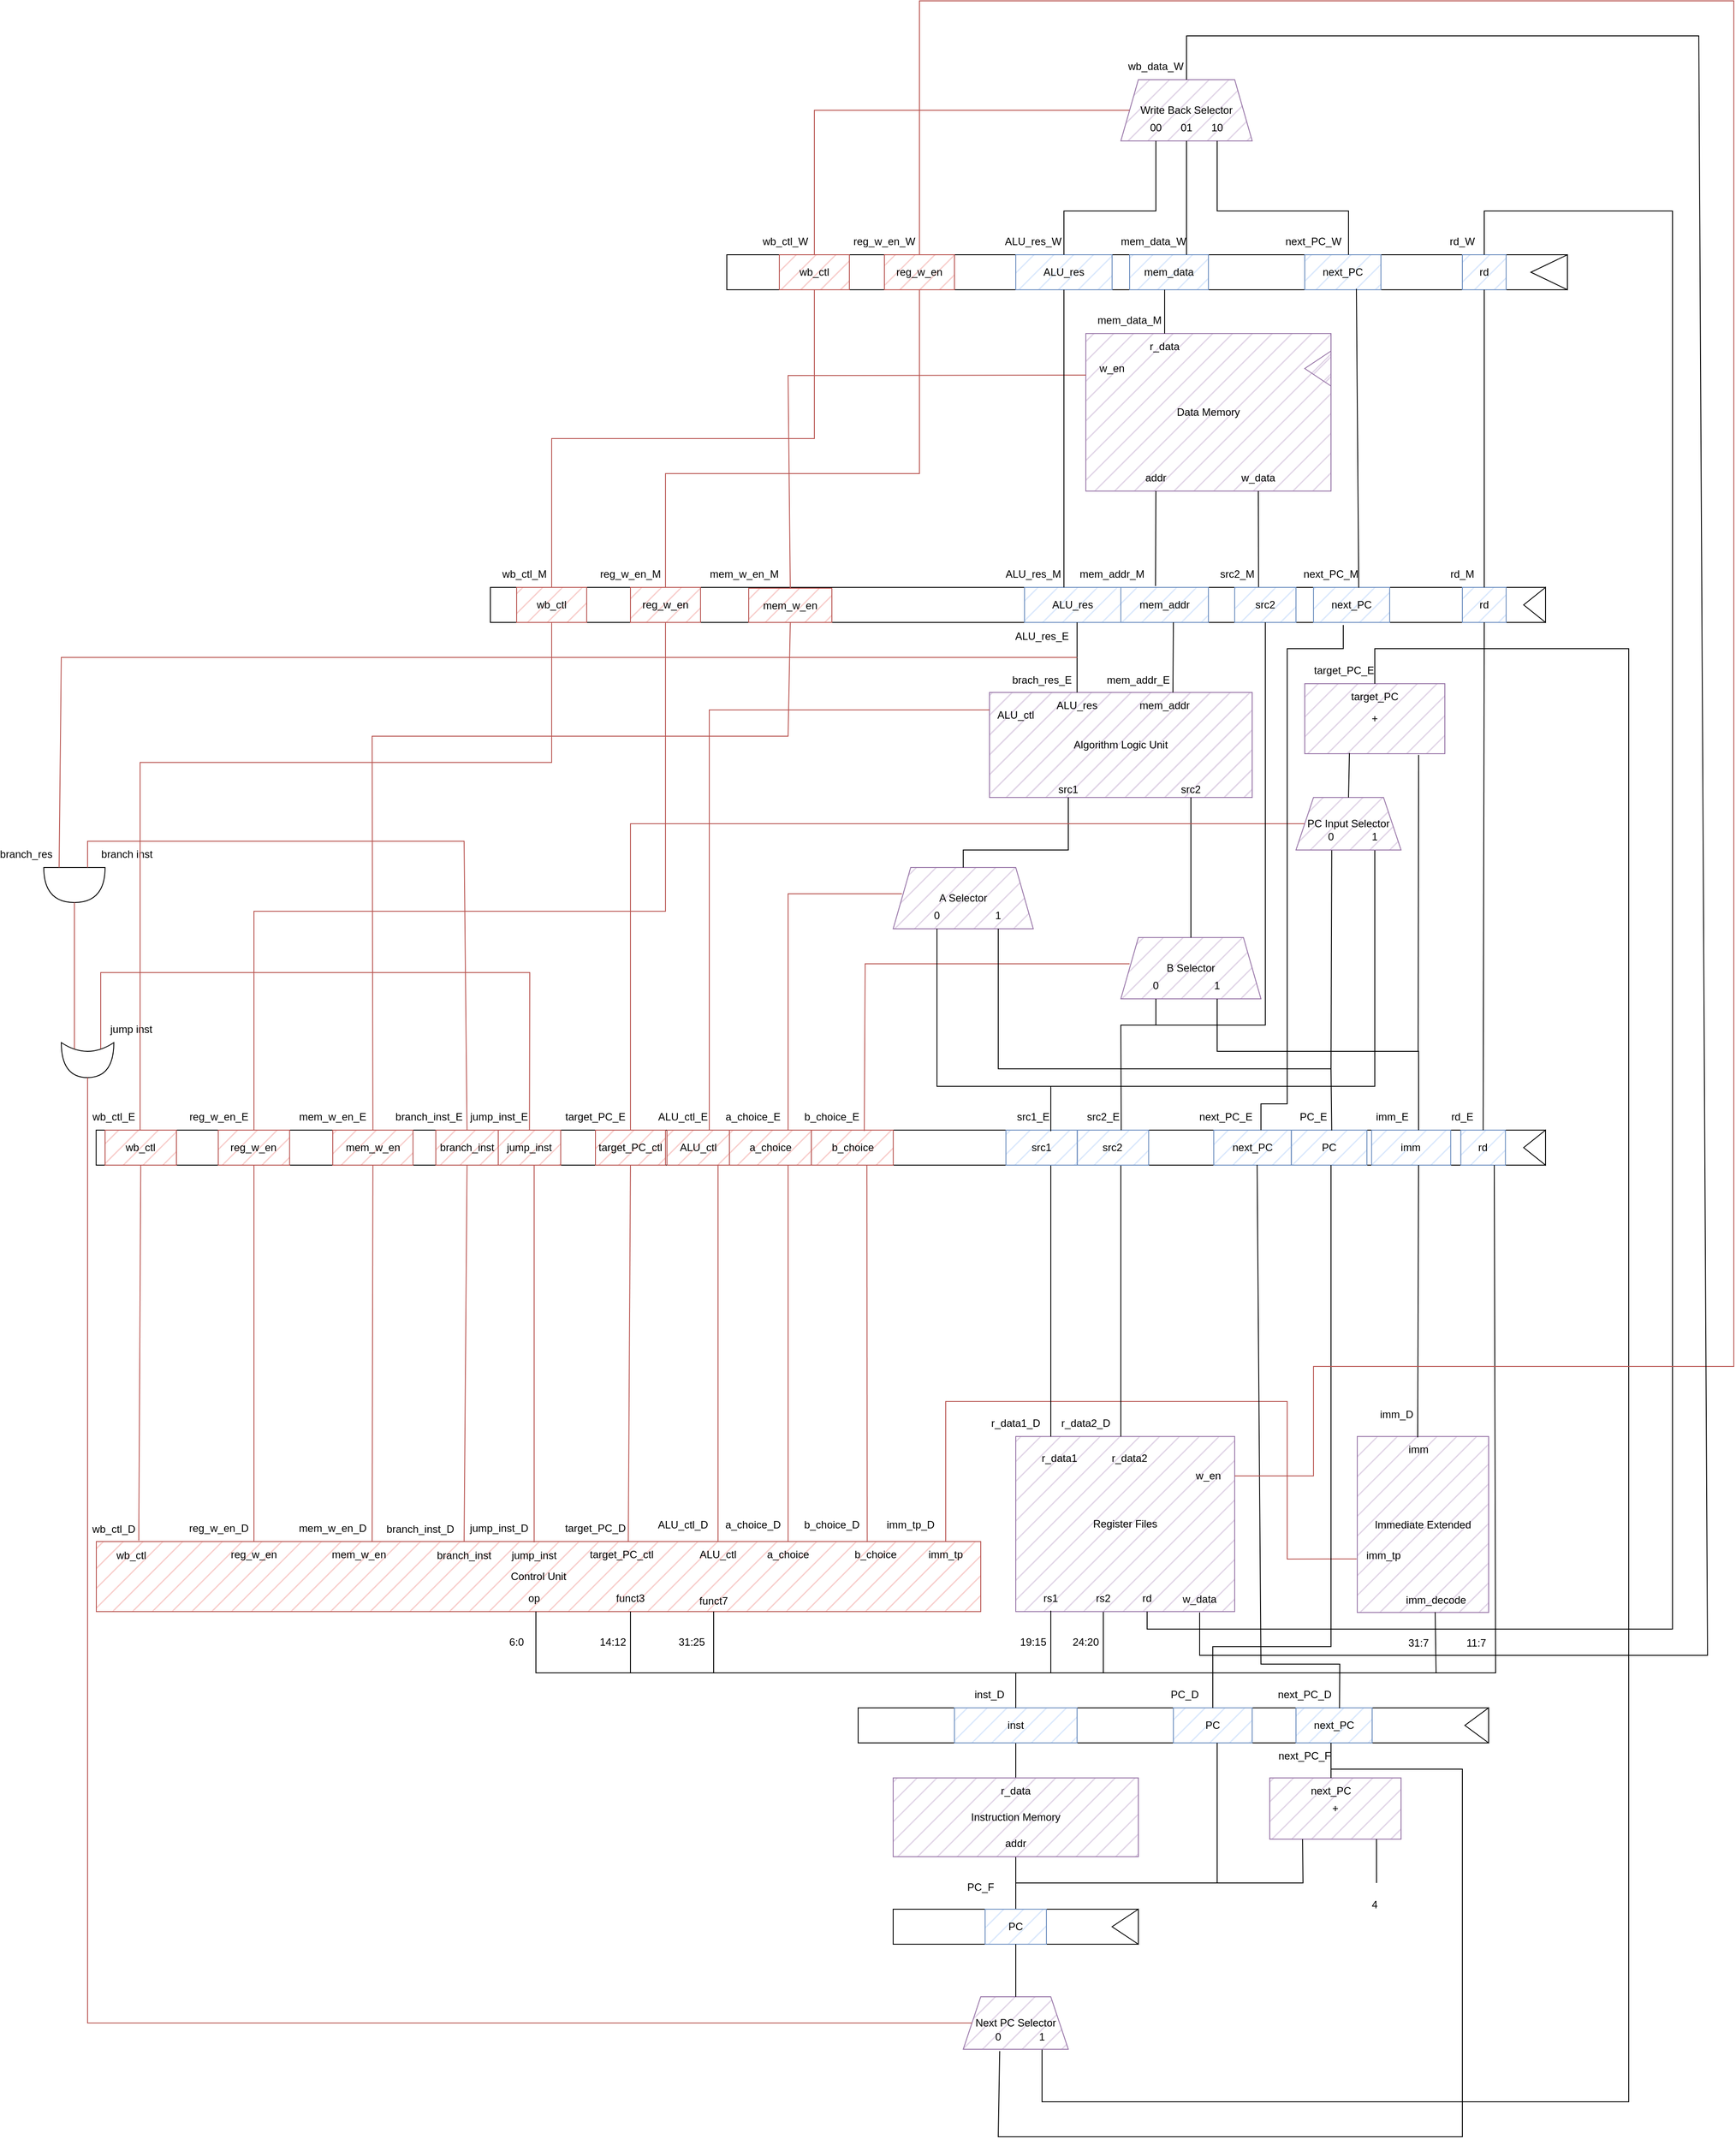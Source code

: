 <mxfile version="21.6.1" type="device">
  <diagram name="Page-1" id="gUr6Gk0GwjmOe10-43yY">
    <mxGraphModel dx="2868" dy="1708" grid="1" gridSize="10" guides="1" tooltips="1" connect="1" arrows="1" fold="1" page="1" pageScale="1" pageWidth="16000" pageHeight="16000" math="0" shadow="0">
      <root>
        <mxCell id="0" />
        <mxCell id="1" parent="0" />
        <mxCell id="qJAGilXNA1jRtoFN7suq-17" style="edgeStyle=orthogonalEdgeStyle;rounded=0;orthogonalLoop=1;jettySize=auto;html=1;exitX=0.5;exitY=0;exitDx=0;exitDy=0;entryX=0.5;entryY=1;entryDx=0;entryDy=0;endArrow=none;endFill=0;" parent="1" source="qJAGilXNA1jRtoFN7suq-13" target="qJAGilXNA1jRtoFN7suq-16" edge="1">
          <mxGeometry relative="1" as="geometry" />
        </mxCell>
        <mxCell id="qJAGilXNA1jRtoFN7suq-20" style="edgeStyle=orthogonalEdgeStyle;rounded=0;orthogonalLoop=1;jettySize=auto;html=1;exitX=0.5;exitY=0;exitDx=0;exitDy=0;entryX=0.25;entryY=1;entryDx=0;entryDy=0;endArrow=none;endFill=0;" parent="1" source="qJAGilXNA1jRtoFN7suq-16" target="qJAGilXNA1jRtoFN7suq-18" edge="1">
          <mxGeometry relative="1" as="geometry" />
        </mxCell>
        <mxCell id="qJAGilXNA1jRtoFN7suq-16" value="Instruction Memory" style="rounded=0;whiteSpace=wrap;html=1;fillColor=#e1d5e7;strokeColor=#9673a6;fillStyle=hatch;" parent="1" vertex="1">
          <mxGeometry x="6040" y="4430" width="280" height="90" as="geometry" />
        </mxCell>
        <mxCell id="qJAGilXNA1jRtoFN7suq-21" value="" style="group" parent="1" vertex="1" connectable="0">
          <mxGeometry x="6000" y="4350" width="720" height="40" as="geometry" />
        </mxCell>
        <mxCell id="qJAGilXNA1jRtoFN7suq-88" value="" style="group" parent="qJAGilXNA1jRtoFN7suq-21" vertex="1" connectable="0">
          <mxGeometry y="-3.553e-15" width="720" height="40" as="geometry" />
        </mxCell>
        <mxCell id="qJAGilXNA1jRtoFN7suq-18" value="" style="rounded=0;whiteSpace=wrap;html=1;" parent="qJAGilXNA1jRtoFN7suq-88" vertex="1">
          <mxGeometry y="3.553e-15" width="720" height="40" as="geometry" />
        </mxCell>
        <mxCell id="qJAGilXNA1jRtoFN7suq-19" value="" style="triangle;whiteSpace=wrap;html=1;rotation=-180;" parent="qJAGilXNA1jRtoFN7suq-88" vertex="1">
          <mxGeometry x="692.86" width="27.14" height="40" as="geometry" />
        </mxCell>
        <mxCell id="qJAGilXNA1jRtoFN7suq-89" value="inst" style="rounded=0;whiteSpace=wrap;html=1;fillColor=#dae8fc;strokeColor=#6c8ebf;fillStyle=hatch;" parent="qJAGilXNA1jRtoFN7suq-88" vertex="1">
          <mxGeometry x="110" width="140" height="40" as="geometry" />
        </mxCell>
        <mxCell id="qJAGilXNA1jRtoFN7suq-91" value="PC" style="rounded=0;whiteSpace=wrap;html=1;fillColor=#dae8fc;strokeColor=#6c8ebf;fillStyle=hatch;" parent="qJAGilXNA1jRtoFN7suq-88" vertex="1">
          <mxGeometry x="360" width="90" height="40" as="geometry" />
        </mxCell>
        <mxCell id="Qocc9rLVIK9d83_1TskX-16" value="next_PC" style="rounded=0;whiteSpace=wrap;html=1;fillColor=#dae8fc;strokeColor=#6c8ebf;fillStyle=hatch;" vertex="1" parent="qJAGilXNA1jRtoFN7suq-88">
          <mxGeometry x="500" width="87" height="40" as="geometry" />
        </mxCell>
        <mxCell id="qJAGilXNA1jRtoFN7suq-22" value="" style="group" parent="1" vertex="1" connectable="0">
          <mxGeometry x="6040" y="4580" width="280" height="40" as="geometry" />
        </mxCell>
        <mxCell id="qJAGilXNA1jRtoFN7suq-13" value="" style="rounded=0;whiteSpace=wrap;html=1;" parent="qJAGilXNA1jRtoFN7suq-22" vertex="1">
          <mxGeometry width="280" height="40" as="geometry" />
        </mxCell>
        <mxCell id="qJAGilXNA1jRtoFN7suq-15" value="" style="triangle;whiteSpace=wrap;html=1;rotation=-180;" parent="qJAGilXNA1jRtoFN7suq-22" vertex="1">
          <mxGeometry x="250" width="30" height="40" as="geometry" />
        </mxCell>
        <mxCell id="qJAGilXNA1jRtoFN7suq-155" value="PC" style="rounded=0;whiteSpace=wrap;html=1;fillColor=#dae8fc;strokeColor=#6c8ebf;fillStyle=hatch;" parent="qJAGilXNA1jRtoFN7suq-22" vertex="1">
          <mxGeometry x="105" width="70" height="40" as="geometry" />
        </mxCell>
        <mxCell id="qJAGilXNA1jRtoFN7suq-23" value="Control Unit" style="rounded=0;whiteSpace=wrap;html=1;fillColor=#f8cecc;strokeColor=#b85450;fillStyle=hatch;" parent="1" vertex="1">
          <mxGeometry x="5130" y="4160" width="1010" height="80" as="geometry" />
        </mxCell>
        <mxCell id="qJAGilXNA1jRtoFN7suq-25" value="" style="endArrow=none;html=1;rounded=0;exitX=0.25;exitY=0;exitDx=0;exitDy=0;" parent="1" source="qJAGilXNA1jRtoFN7suq-18" edge="1">
          <mxGeometry width="50" height="50" relative="1" as="geometry">
            <mxPoint x="6120" y="4250" as="sourcePoint" />
            <mxPoint x="5632" y="4240" as="targetPoint" />
            <Array as="points">
              <mxPoint x="6180" y="4310" />
              <mxPoint x="5632" y="4310" />
            </Array>
          </mxGeometry>
        </mxCell>
        <mxCell id="qJAGilXNA1jRtoFN7suq-26" value="addr" style="text;html=1;strokeColor=none;fillColor=none;align=center;verticalAlign=middle;whiteSpace=wrap;rounded=0;" parent="1" vertex="1">
          <mxGeometry x="6150" y="4490" width="60" height="30" as="geometry" />
        </mxCell>
        <mxCell id="qJAGilXNA1jRtoFN7suq-27" value="r_data" style="text;html=1;strokeColor=none;fillColor=none;align=center;verticalAlign=middle;whiteSpace=wrap;rounded=0;" parent="1" vertex="1">
          <mxGeometry x="6150" y="4430" width="60" height="30" as="geometry" />
        </mxCell>
        <mxCell id="qJAGilXNA1jRtoFN7suq-28" value="+" style="rounded=0;whiteSpace=wrap;html=1;fillColor=#e1d5e7;strokeColor=#9673a6;fillStyle=hatch;" parent="1" vertex="1">
          <mxGeometry x="6470" y="4430" width="150" height="70" as="geometry" />
        </mxCell>
        <mxCell id="qJAGilXNA1jRtoFN7suq-29" value="" style="endArrow=none;html=1;rounded=0;entryX=0.25;entryY=1;entryDx=0;entryDy=0;" parent="1" target="qJAGilXNA1jRtoFN7suq-28" edge="1">
          <mxGeometry width="50" height="50" relative="1" as="geometry">
            <mxPoint x="6180" y="4550" as="sourcePoint" />
            <mxPoint x="6530" y="4360" as="targetPoint" />
            <Array as="points">
              <mxPoint x="6508" y="4550" />
            </Array>
          </mxGeometry>
        </mxCell>
        <mxCell id="qJAGilXNA1jRtoFN7suq-30" value="" style="endArrow=none;html=1;rounded=0;entryX=0.813;entryY=1;entryDx=0;entryDy=0;entryPerimeter=0;" parent="1" target="qJAGilXNA1jRtoFN7suq-28" edge="1">
          <mxGeometry width="50" height="50" relative="1" as="geometry">
            <mxPoint x="6592" y="4550" as="sourcePoint" />
            <mxPoint x="6640" y="4530" as="targetPoint" />
          </mxGeometry>
        </mxCell>
        <mxCell id="qJAGilXNA1jRtoFN7suq-31" value="4" style="text;html=1;strokeColor=none;fillColor=none;align=center;verticalAlign=middle;whiteSpace=wrap;rounded=0;" parent="1" vertex="1">
          <mxGeometry x="6560" y="4560" width="60" height="30" as="geometry" />
        </mxCell>
        <mxCell id="qJAGilXNA1jRtoFN7suq-32" value="6:0" style="text;html=1;strokeColor=none;fillColor=none;align=center;verticalAlign=middle;whiteSpace=wrap;rounded=0;" parent="1" vertex="1">
          <mxGeometry x="5580" y="4260" width="60" height="30" as="geometry" />
        </mxCell>
        <mxCell id="qJAGilXNA1jRtoFN7suq-33" value="PC_F" style="text;html=1;strokeColor=none;fillColor=none;align=center;verticalAlign=middle;whiteSpace=wrap;rounded=0;" parent="1" vertex="1">
          <mxGeometry x="6110" y="4540" width="60" height="30" as="geometry" />
        </mxCell>
        <mxCell id="qJAGilXNA1jRtoFN7suq-34" value="inst_D" style="text;html=1;strokeColor=none;fillColor=none;align=center;verticalAlign=middle;whiteSpace=wrap;rounded=0;" parent="1" vertex="1">
          <mxGeometry x="6120" y="4320" width="60" height="30" as="geometry" />
        </mxCell>
        <mxCell id="qJAGilXNA1jRtoFN7suq-35" value="Register Files" style="rounded=0;whiteSpace=wrap;html=1;fillColor=#e1d5e7;strokeColor=#9673a6;fillStyle=hatch;" parent="1" vertex="1">
          <mxGeometry x="6180" y="4040" width="250" height="200" as="geometry" />
        </mxCell>
        <mxCell id="qJAGilXNA1jRtoFN7suq-36" value="" style="endArrow=none;html=1;rounded=0;" parent="1" edge="1">
          <mxGeometry width="50" height="50" relative="1" as="geometry">
            <mxPoint x="6180" y="4310" as="sourcePoint" />
            <mxPoint x="6660" y="4310" as="targetPoint" />
          </mxGeometry>
        </mxCell>
        <mxCell id="qJAGilXNA1jRtoFN7suq-38" value="" style="endArrow=none;html=1;rounded=0;entryX=0.16;entryY=0.995;entryDx=0;entryDy=0;entryPerimeter=0;" parent="1" target="qJAGilXNA1jRtoFN7suq-35" edge="1">
          <mxGeometry width="50" height="50" relative="1" as="geometry">
            <mxPoint x="6220" y="4310" as="sourcePoint" />
            <mxPoint x="6220" y="4250" as="targetPoint" />
          </mxGeometry>
        </mxCell>
        <mxCell id="qJAGilXNA1jRtoFN7suq-39" value="19:15" style="text;html=1;strokeColor=none;fillColor=none;align=center;verticalAlign=middle;whiteSpace=wrap;rounded=0;" parent="1" vertex="1">
          <mxGeometry x="6170" y="4260" width="60" height="30" as="geometry" />
        </mxCell>
        <mxCell id="qJAGilXNA1jRtoFN7suq-40" value="rs1" style="text;html=1;strokeColor=none;fillColor=none;align=center;verticalAlign=middle;whiteSpace=wrap;rounded=0;" parent="1" vertex="1">
          <mxGeometry x="6190" y="4210" width="60" height="30" as="geometry" />
        </mxCell>
        <mxCell id="qJAGilXNA1jRtoFN7suq-41" value="" style="endArrow=none;html=1;rounded=0;" parent="1" edge="1">
          <mxGeometry width="50" height="50" relative="1" as="geometry">
            <mxPoint x="6280" y="4309.5" as="sourcePoint" />
            <mxPoint x="6280" y="4240.5" as="targetPoint" />
          </mxGeometry>
        </mxCell>
        <mxCell id="qJAGilXNA1jRtoFN7suq-42" value="24:20" style="text;html=1;strokeColor=none;fillColor=none;align=center;verticalAlign=middle;whiteSpace=wrap;rounded=0;" parent="1" vertex="1">
          <mxGeometry x="6230" y="4260" width="60" height="30" as="geometry" />
        </mxCell>
        <mxCell id="qJAGilXNA1jRtoFN7suq-43" value="rs2" style="text;html=1;strokeColor=none;fillColor=none;align=center;verticalAlign=middle;whiteSpace=wrap;rounded=0;" parent="1" vertex="1">
          <mxGeometry x="6250" y="4210" width="60" height="30" as="geometry" />
        </mxCell>
        <mxCell id="qJAGilXNA1jRtoFN7suq-48" value="rd" style="text;html=1;strokeColor=none;fillColor=none;align=center;verticalAlign=middle;whiteSpace=wrap;rounded=0;" parent="1" vertex="1">
          <mxGeometry x="6300" y="4210" width="60" height="30" as="geometry" />
        </mxCell>
        <mxCell id="qJAGilXNA1jRtoFN7suq-49" value="w_data" style="text;html=1;strokeColor=none;fillColor=none;align=center;verticalAlign=middle;whiteSpace=wrap;rounded=0;" parent="1" vertex="1">
          <mxGeometry x="6360" y="4211" width="60" height="30" as="geometry" />
        </mxCell>
        <mxCell id="qJAGilXNA1jRtoFN7suq-52" value="Immediate Extended" style="rounded=0;whiteSpace=wrap;html=1;fillColor=#e1d5e7;strokeColor=#9673a6;fillStyle=hatch;" parent="1" vertex="1">
          <mxGeometry x="6570" y="4040" width="150" height="201" as="geometry" />
        </mxCell>
        <mxCell id="qJAGilXNA1jRtoFN7suq-53" value="" style="endArrow=none;html=1;rounded=0;entryX=0.593;entryY=0.999;entryDx=0;entryDy=0;entryPerimeter=0;" parent="1" target="qJAGilXNA1jRtoFN7suq-52" edge="1">
          <mxGeometry width="50" height="50" relative="1" as="geometry">
            <mxPoint x="6660" y="4310" as="sourcePoint" />
            <mxPoint x="6710" y="4260" as="targetPoint" />
          </mxGeometry>
        </mxCell>
        <mxCell id="qJAGilXNA1jRtoFN7suq-54" value="31:7" style="text;html=1;strokeColor=none;fillColor=none;align=center;verticalAlign=middle;whiteSpace=wrap;rounded=0;" parent="1" vertex="1">
          <mxGeometry x="6610" y="4261" width="60" height="30" as="geometry" />
        </mxCell>
        <mxCell id="qJAGilXNA1jRtoFN7suq-55" value="r_data1" style="text;html=1;strokeColor=none;fillColor=none;align=center;verticalAlign=middle;whiteSpace=wrap;rounded=0;" parent="1" vertex="1">
          <mxGeometry x="6200" y="4050" width="60" height="30" as="geometry" />
        </mxCell>
        <mxCell id="qJAGilXNA1jRtoFN7suq-56" value="r_data2" style="text;html=1;strokeColor=none;fillColor=none;align=center;verticalAlign=middle;whiteSpace=wrap;rounded=0;" parent="1" vertex="1">
          <mxGeometry x="6280" y="4050" width="60" height="30" as="geometry" />
        </mxCell>
        <mxCell id="qJAGilXNA1jRtoFN7suq-57" value="" style="endArrow=none;html=1;rounded=0;entryX=0.347;entryY=1.036;entryDx=0;entryDy=0;entryPerimeter=0;" parent="1" target="qkV_NPNa4OQj4r-nYwJZ-26" edge="1">
          <mxGeometry width="50" height="50" relative="1" as="geometry">
            <mxPoint x="6540" y="4430" as="sourcePoint" />
            <mxPoint x="6160" y="4870" as="targetPoint" />
            <Array as="points">
              <mxPoint x="6540" y="4420" />
              <mxPoint x="6690" y="4420" />
              <mxPoint x="6690" y="4840" />
              <mxPoint x="6160" y="4840" />
            </Array>
          </mxGeometry>
        </mxCell>
        <mxCell id="qJAGilXNA1jRtoFN7suq-59" value="imm_tp" style="text;html=1;strokeColor=none;fillColor=none;align=center;verticalAlign=middle;whiteSpace=wrap;rounded=0;" parent="1" vertex="1">
          <mxGeometry x="6070" y="4160" width="60" height="30" as="geometry" />
        </mxCell>
        <mxCell id="qJAGilXNA1jRtoFN7suq-60" value="" style="endArrow=none;html=1;rounded=0;entryX=-0.005;entryY=0.696;entryDx=0;entryDy=0;entryPerimeter=0;fillColor=#f8cecc;strokeColor=#b85450;" parent="1" target="qJAGilXNA1jRtoFN7suq-52" edge="1">
          <mxGeometry width="50" height="50" relative="1" as="geometry">
            <mxPoint x="6100" y="4160" as="sourcePoint" />
            <mxPoint x="6150" y="4110" as="targetPoint" />
            <Array as="points">
              <mxPoint x="6100" y="4000" />
              <mxPoint x="6490" y="4000" />
              <mxPoint x="6490" y="4180" />
            </Array>
          </mxGeometry>
        </mxCell>
        <mxCell id="qJAGilXNA1jRtoFN7suq-61" value="op" style="text;html=1;strokeColor=none;fillColor=none;align=center;verticalAlign=middle;whiteSpace=wrap;rounded=0;" parent="1" vertex="1">
          <mxGeometry x="5600" y="4210" width="60" height="30" as="geometry" />
        </mxCell>
        <mxCell id="qJAGilXNA1jRtoFN7suq-65" value="" style="endArrow=none;html=1;rounded=0;" parent="1" edge="1">
          <mxGeometry width="50" height="50" relative="1" as="geometry">
            <mxPoint x="6220" y="4040" as="sourcePoint" />
            <mxPoint x="6220" y="3730" as="targetPoint" />
          </mxGeometry>
        </mxCell>
        <mxCell id="qJAGilXNA1jRtoFN7suq-69" value="" style="endArrow=none;html=1;rounded=0;exitX=0.48;exitY=0;exitDx=0;exitDy=0;exitPerimeter=0;" parent="1" source="qJAGilXNA1jRtoFN7suq-35" edge="1">
          <mxGeometry width="50" height="50" relative="1" as="geometry">
            <mxPoint x="6250" y="3780" as="sourcePoint" />
            <mxPoint x="6300" y="3730" as="targetPoint" />
          </mxGeometry>
        </mxCell>
        <mxCell id="qJAGilXNA1jRtoFN7suq-78" value="" style="group" parent="1" vertex="1" connectable="0">
          <mxGeometry x="5140" y="3690" width="1645" height="40" as="geometry" />
        </mxCell>
        <mxCell id="qJAGilXNA1jRtoFN7suq-62" value="" style="rounded=0;whiteSpace=wrap;html=1;" parent="qJAGilXNA1jRtoFN7suq-78" vertex="1">
          <mxGeometry x="-10.186" width="1655.186" height="40" as="geometry" />
        </mxCell>
        <mxCell id="qJAGilXNA1jRtoFN7suq-73" value="" style="triangle;whiteSpace=wrap;html=1;rotation=-180;" parent="qJAGilXNA1jRtoFN7suq-78" vertex="1">
          <mxGeometry x="1619.994" width="25.006" height="40" as="geometry" />
        </mxCell>
        <mxCell id="qJAGilXNA1jRtoFN7suq-67" value="src1" style="rounded=0;whiteSpace=wrap;html=1;fillStyle=hatch;fillColor=#dae8fc;strokeColor=#6c8ebf;" parent="qJAGilXNA1jRtoFN7suq-78" vertex="1">
          <mxGeometry x="1028.762" width="81.486" height="40" as="geometry" />
        </mxCell>
        <mxCell id="qJAGilXNA1jRtoFN7suq-68" value="src2" style="rounded=0;whiteSpace=wrap;html=1;fillColor=#dae8fc;strokeColor=#6c8ebf;fillStyle=hatch;" parent="qJAGilXNA1jRtoFN7suq-78" vertex="1">
          <mxGeometry x="1110.248" width="81.486" height="40" as="geometry" />
        </mxCell>
        <mxCell id="qJAGilXNA1jRtoFN7suq-72" value="imm" style="rounded=0;whiteSpace=wrap;html=1;fillColor=#dae8fc;strokeColor=#6c8ebf;fillStyle=hatch;" parent="qJAGilXNA1jRtoFN7suq-78" vertex="1">
          <mxGeometry x="1446.378" width="90.297" height="40" as="geometry" />
        </mxCell>
        <mxCell id="qJAGilXNA1jRtoFN7suq-99" value="PC" style="rounded=0;whiteSpace=wrap;html=1;fillColor=#dae8fc;strokeColor=#6c8ebf;fillStyle=hatch;" parent="qJAGilXNA1jRtoFN7suq-78" vertex="1">
          <mxGeometry x="1354.706" width="86.304" height="40" as="geometry" />
        </mxCell>
        <mxCell id="qJAGilXNA1jRtoFN7suq-105" value="a_choice" style="rounded=0;whiteSpace=wrap;html=1;fillColor=#f8cecc;strokeColor=#b85450;fillStyle=hatch;" parent="qJAGilXNA1jRtoFN7suq-78" vertex="1">
          <mxGeometry x="713.003" width="93.546" height="40" as="geometry" />
        </mxCell>
        <mxCell id="qJAGilXNA1jRtoFN7suq-150" value="b_choice" style="rounded=0;whiteSpace=wrap;html=1;fillColor=#f8cecc;strokeColor=#b85450;fillStyle=hatch;" parent="qJAGilXNA1jRtoFN7suq-78" vertex="1">
          <mxGeometry x="806.549" width="93.546" height="40" as="geometry" />
        </mxCell>
        <mxCell id="qJAGilXNA1jRtoFN7suq-183" value="ALU_ctl" style="rounded=0;whiteSpace=wrap;html=1;fillColor=#f8cecc;strokeColor=#b85450;fillStyle=hatch;" parent="qJAGilXNA1jRtoFN7suq-78" vertex="1">
          <mxGeometry x="641.703" width="71.3" height="40" as="geometry" />
        </mxCell>
        <mxCell id="qkV_NPNa4OQj4r-nYwJZ-7" value="target_PC_ctl" style="rounded=0;whiteSpace=wrap;html=1;fillColor=#f8cecc;strokeColor=#b85450;fillStyle=hatch;" parent="qJAGilXNA1jRtoFN7suq-78" vertex="1">
          <mxGeometry x="560" width="80" height="40" as="geometry" />
        </mxCell>
        <mxCell id="qkV_NPNa4OQj4r-nYwJZ-38" value="jump_inst" style="rounded=0;whiteSpace=wrap;html=1;fillColor=#f8cecc;strokeColor=#b85450;fillStyle=hatch;" parent="qJAGilXNA1jRtoFN7suq-78" vertex="1">
          <mxGeometry x="449.006" width="71.3" height="40" as="geometry" />
        </mxCell>
        <mxCell id="qkV_NPNa4OQj4r-nYwJZ-42" value="branch_inst" style="rounded=0;whiteSpace=wrap;html=1;fillColor=#f8cecc;strokeColor=#b85450;fillStyle=hatch;" parent="qJAGilXNA1jRtoFN7suq-78" vertex="1">
          <mxGeometry x="377.703" width="71.3" height="40" as="geometry" />
        </mxCell>
        <mxCell id="Qocc9rLVIK9d83_1TskX-35" value="next_PC" style="rounded=0;whiteSpace=wrap;html=1;fillColor=#dae8fc;strokeColor=#6c8ebf;fillStyle=hatch;" vertex="1" parent="qJAGilXNA1jRtoFN7suq-78">
          <mxGeometry x="1266.09" width="88.616" height="40" as="geometry" />
        </mxCell>
        <mxCell id="Qocc9rLVIK9d83_1TskX-47" value="mem_w_en" style="rounded=0;whiteSpace=wrap;html=1;fillColor=#f8cecc;strokeColor=#b85450;fillStyle=hatch;" vertex="1" parent="qJAGilXNA1jRtoFN7suq-78">
          <mxGeometry x="259.997" width="91.672" height="40" as="geometry" />
        </mxCell>
        <mxCell id="Qocc9rLVIK9d83_1TskX-60" value="rd" style="rounded=0;whiteSpace=wrap;html=1;fillColor=#dae8fc;strokeColor=#6c8ebf;fillStyle=hatch;" vertex="1" parent="qJAGilXNA1jRtoFN7suq-78">
          <mxGeometry x="1548.235" width="50.929" height="40" as="geometry" />
        </mxCell>
        <mxCell id="Qocc9rLVIK9d83_1TskX-78" value="reg_w_en" style="rounded=0;whiteSpace=wrap;html=1;fillColor=#f8cecc;strokeColor=#b85450;fillStyle=hatch;" vertex="1" parent="qJAGilXNA1jRtoFN7suq-78">
          <mxGeometry x="129.257" width="81.486" height="40" as="geometry" />
        </mxCell>
        <mxCell id="Qocc9rLVIK9d83_1TskX-127" value="wb_ctl" style="rounded=0;whiteSpace=wrap;html=1;fillColor=#f8cecc;strokeColor=#b85450;fillStyle=hatch;" vertex="1" parent="qJAGilXNA1jRtoFN7suq-78">
          <mxGeometry x="0.004" width="81.486" height="40" as="geometry" />
        </mxCell>
        <mxCell id="qJAGilXNA1jRtoFN7suq-84" value="" style="endArrow=none;html=1;rounded=0;exitX=0.46;exitY=0.005;exitDx=0;exitDy=0;exitPerimeter=0;" parent="1" source="qJAGilXNA1jRtoFN7suq-52" edge="1">
          <mxGeometry width="50" height="50" relative="1" as="geometry">
            <mxPoint x="6590" y="3780" as="sourcePoint" />
            <mxPoint x="6640" y="3730" as="targetPoint" />
          </mxGeometry>
        </mxCell>
        <mxCell id="qJAGilXNA1jRtoFN7suq-92" value="" style="endArrow=none;html=1;rounded=0;" parent="1" edge="1">
          <mxGeometry width="50" height="50" relative="1" as="geometry">
            <mxPoint x="6410" y="4550" as="sourcePoint" />
            <mxPoint x="6410" y="4390" as="targetPoint" />
          </mxGeometry>
        </mxCell>
        <mxCell id="qJAGilXNA1jRtoFN7suq-100" value="" style="endArrow=none;html=1;rounded=0;exitX=0.5;exitY=0;exitDx=0;exitDy=0;" parent="1" source="qJAGilXNA1jRtoFN7suq-91" edge="1">
          <mxGeometry width="50" height="50" relative="1" as="geometry">
            <mxPoint x="6490" y="3780" as="sourcePoint" />
            <mxPoint x="6540" y="3730" as="targetPoint" />
            <Array as="points">
              <mxPoint x="6405" y="4280" />
              <mxPoint x="6540" y="4280" />
            </Array>
          </mxGeometry>
        </mxCell>
        <mxCell id="qJAGilXNA1jRtoFN7suq-101" value="PC_D" style="text;html=1;strokeColor=none;fillColor=none;align=center;verticalAlign=middle;whiteSpace=wrap;rounded=0;" parent="1" vertex="1">
          <mxGeometry x="6342.5" y="4320" width="60" height="30" as="geometry" />
        </mxCell>
        <mxCell id="qJAGilXNA1jRtoFN7suq-123" value="A Selector" style="shape=trapezoid;perimeter=trapezoidPerimeter;whiteSpace=wrap;html=1;fixedSize=1;fillColor=#e1d5e7;strokeColor=#9673a6;fillStyle=hatch;" parent="1" vertex="1">
          <mxGeometry x="6040" y="3390" width="160" height="70" as="geometry" />
        </mxCell>
        <mxCell id="qJAGilXNA1jRtoFN7suq-124" value="" style="group;fillColor=#e1d5e7;strokeColor=#9673a6;fillStyle=hatch;" parent="1" vertex="1" connectable="0">
          <mxGeometry x="6150" y="3190" width="300" height="120" as="geometry" />
        </mxCell>
        <mxCell id="qJAGilXNA1jRtoFN7suq-85" value="Algorithm Logic Unit" style="rounded=0;whiteSpace=wrap;html=1;fillColor=#e1d5e7;strokeColor=#9673a6;fillStyle=hatch;" parent="qJAGilXNA1jRtoFN7suq-124" vertex="1">
          <mxGeometry width="300" height="120" as="geometry" />
        </mxCell>
        <mxCell id="qJAGilXNA1jRtoFN7suq-86" value="src1" style="text;html=1;strokeColor=none;fillColor=none;align=center;verticalAlign=middle;whiteSpace=wrap;rounded=0;" parent="qJAGilXNA1jRtoFN7suq-124" vertex="1">
          <mxGeometry x="60" y="102.857" width="60" height="17.143" as="geometry" />
        </mxCell>
        <mxCell id="qJAGilXNA1jRtoFN7suq-87" value="src2" style="text;html=1;strokeColor=none;fillColor=none;align=center;verticalAlign=middle;whiteSpace=wrap;rounded=0;" parent="qJAGilXNA1jRtoFN7suq-124" vertex="1">
          <mxGeometry x="200" y="102.857" width="60" height="17.143" as="geometry" />
        </mxCell>
        <mxCell id="qJAGilXNA1jRtoFN7suq-190" value="ALU_ctl" style="text;html=1;strokeColor=none;fillColor=none;align=center;verticalAlign=middle;whiteSpace=wrap;rounded=0;" parent="qJAGilXNA1jRtoFN7suq-124" vertex="1">
          <mxGeometry y="17.143" width="60" height="17.143" as="geometry" />
        </mxCell>
        <mxCell id="qJAGilXNA1jRtoFN7suq-219" value="ALU_res" style="text;html=1;strokeColor=none;fillColor=none;align=center;verticalAlign=middle;whiteSpace=wrap;rounded=0;" parent="qJAGilXNA1jRtoFN7suq-124" vertex="1">
          <mxGeometry x="70" width="60" height="30" as="geometry" />
        </mxCell>
        <mxCell id="qJAGilXNA1jRtoFN7suq-125" value="B Selector" style="shape=trapezoid;perimeter=trapezoidPerimeter;whiteSpace=wrap;html=1;fixedSize=1;fillStyle=hatch;fillColor=#e1d5e7;strokeColor=#9673a6;" parent="1" vertex="1">
          <mxGeometry x="6300" y="3470" width="160" height="70" as="geometry" />
        </mxCell>
        <mxCell id="qJAGilXNA1jRtoFN7suq-151" value="a_choice" style="text;html=1;strokeColor=none;fillColor=none;align=center;verticalAlign=middle;whiteSpace=wrap;rounded=0;" parent="1" vertex="1">
          <mxGeometry x="5890" y="4160" width="60" height="30" as="geometry" />
        </mxCell>
        <mxCell id="qJAGilXNA1jRtoFN7suq-152" value="b_choice" style="text;html=1;strokeColor=none;fillColor=none;align=center;verticalAlign=middle;whiteSpace=wrap;rounded=0;" parent="1" vertex="1">
          <mxGeometry x="5990" y="4160" width="60" height="30" as="geometry" />
        </mxCell>
        <mxCell id="qJAGilXNA1jRtoFN7suq-154" value="" style="endArrow=none;html=1;rounded=0;exitX=0.5;exitY=0;exitDx=0;exitDy=0;fillColor=#f8cecc;strokeColor=#b85450;" parent="1" source="qJAGilXNA1jRtoFN7suq-151" edge="1">
          <mxGeometry width="50" height="50" relative="1" as="geometry">
            <mxPoint x="5870" y="3780" as="sourcePoint" />
            <mxPoint x="5920" y="3730" as="targetPoint" />
          </mxGeometry>
        </mxCell>
        <mxCell id="qJAGilXNA1jRtoFN7suq-156" value="" style="endArrow=none;html=1;rounded=0;fillColor=#f8cecc;strokeColor=#b85450;" parent="1" edge="1">
          <mxGeometry width="50" height="50" relative="1" as="geometry">
            <mxPoint x="5920" y="3690" as="sourcePoint" />
            <mxPoint x="6050" y="3420" as="targetPoint" />
            <Array as="points">
              <mxPoint x="5920" y="3420" />
            </Array>
          </mxGeometry>
        </mxCell>
        <mxCell id="qJAGilXNA1jRtoFN7suq-157" value="" style="endArrow=none;html=1;rounded=0;fillColor=#f8cecc;strokeColor=#b85450;exitX=0.646;exitY=0.025;exitDx=0;exitDy=0;exitPerimeter=0;" parent="1" source="qJAGilXNA1jRtoFN7suq-150" edge="1">
          <mxGeometry width="50" height="50" relative="1" as="geometry">
            <mxPoint x="6260" y="3550" as="sourcePoint" />
            <mxPoint x="6310" y="3500" as="targetPoint" />
            <Array as="points">
              <mxPoint x="6008" y="3500" />
            </Array>
          </mxGeometry>
        </mxCell>
        <mxCell id="qJAGilXNA1jRtoFN7suq-158" value="" style="endArrow=none;html=1;rounded=0;exitX=0.339;exitY=0.022;exitDx=0;exitDy=0;exitPerimeter=0;fillColor=#f8cecc;strokeColor=#b85450;" parent="1" source="qJAGilXNA1jRtoFN7suq-152" edge="1">
          <mxGeometry width="50" height="50" relative="1" as="geometry">
            <mxPoint x="5960" y="3780" as="sourcePoint" />
            <mxPoint x="6010" y="3730" as="targetPoint" />
          </mxGeometry>
        </mxCell>
        <mxCell id="qJAGilXNA1jRtoFN7suq-162" value="" style="endArrow=none;html=1;rounded=0;exitX=0.833;exitY=1.04;exitDx=0;exitDy=0;exitPerimeter=0;" parent="1" source="qJAGilXNA1jRtoFN7suq-211" edge="1">
          <mxGeometry width="50" height="50" relative="1" as="geometry">
            <mxPoint x="6040" y="3510" as="sourcePoint" />
            <mxPoint x="6090" y="3460" as="targetPoint" />
            <Array as="points">
              <mxPoint x="6220" y="3640" />
              <mxPoint x="6090" y="3640" />
            </Array>
          </mxGeometry>
        </mxCell>
        <mxCell id="qJAGilXNA1jRtoFN7suq-163" value="" style="endArrow=none;html=1;rounded=0;exitX=0.534;exitY=0.01;exitDx=0;exitDy=0;exitPerimeter=0;" parent="1" source="qJAGilXNA1jRtoFN7suq-99" edge="1">
          <mxGeometry width="50" height="50" relative="1" as="geometry">
            <mxPoint x="6110" y="3510" as="sourcePoint" />
            <mxPoint x="6160" y="3460" as="targetPoint" />
            <Array as="points">
              <mxPoint x="6540" y="3620" />
              <mxPoint x="6160" y="3620" />
            </Array>
          </mxGeometry>
        </mxCell>
        <mxCell id="qJAGilXNA1jRtoFN7suq-164" value="" style="endArrow=none;html=1;rounded=0;exitX=0.84;exitY=1;exitDx=0;exitDy=0;exitPerimeter=0;" parent="1" source="qJAGilXNA1jRtoFN7suq-212" edge="1">
          <mxGeometry width="50" height="50" relative="1" as="geometry">
            <mxPoint x="6290" y="3590" as="sourcePoint" />
            <mxPoint x="6340" y="3540" as="targetPoint" />
            <Array as="points">
              <mxPoint x="6300" y="3570" />
              <mxPoint x="6340" y="3570" />
            </Array>
          </mxGeometry>
        </mxCell>
        <mxCell id="qJAGilXNA1jRtoFN7suq-165" value="" style="endArrow=none;html=1;rounded=0;exitX=1;exitY=1;exitDx=0;exitDy=0;" parent="1" source="qJAGilXNA1jRtoFN7suq-214" edge="1">
          <mxGeometry width="50" height="50" relative="1" as="geometry">
            <mxPoint x="6360" y="3590" as="sourcePoint" />
            <mxPoint x="6410" y="3540" as="targetPoint" />
            <Array as="points">
              <mxPoint x="6640" y="3600" />
              <mxPoint x="6410" y="3600" />
            </Array>
          </mxGeometry>
        </mxCell>
        <mxCell id="qJAGilXNA1jRtoFN7suq-185" value="ALU_ctl" style="text;html=1;strokeColor=none;fillColor=none;align=center;verticalAlign=middle;whiteSpace=wrap;rounded=0;" parent="1" vertex="1">
          <mxGeometry x="5810" y="4160" width="60" height="30" as="geometry" />
        </mxCell>
        <mxCell id="qJAGilXNA1jRtoFN7suq-186" value="" style="endArrow=none;html=1;rounded=0;exitX=0.5;exitY=0;exitDx=0;exitDy=0;fillColor=#f8cecc;strokeColor=#b85450;" parent="1" source="qJAGilXNA1jRtoFN7suq-185" edge="1">
          <mxGeometry width="50" height="50" relative="1" as="geometry">
            <mxPoint x="5790" y="3780" as="sourcePoint" />
            <mxPoint x="5840" y="3730" as="targetPoint" />
          </mxGeometry>
        </mxCell>
        <mxCell id="qJAGilXNA1jRtoFN7suq-191" value="ALU_ctl_D" style="text;html=1;strokeColor=none;fillColor=none;align=center;verticalAlign=middle;whiteSpace=wrap;rounded=0;" parent="1" vertex="1">
          <mxGeometry x="5770" y="4125.5" width="60" height="30" as="geometry" />
        </mxCell>
        <mxCell id="qJAGilXNA1jRtoFN7suq-193" value="a_choice_D" style="text;html=1;strokeColor=none;fillColor=none;align=center;verticalAlign=middle;whiteSpace=wrap;rounded=0;" parent="1" vertex="1">
          <mxGeometry x="5850" y="4125.5" width="60" height="30" as="geometry" />
        </mxCell>
        <mxCell id="qJAGilXNA1jRtoFN7suq-194" value="b_choice_D" style="text;html=1;strokeColor=none;fillColor=none;align=center;verticalAlign=middle;whiteSpace=wrap;rounded=0;" parent="1" vertex="1">
          <mxGeometry x="5940" y="4125.5" width="60" height="30" as="geometry" />
        </mxCell>
        <mxCell id="qJAGilXNA1jRtoFN7suq-195" value="imm_tp_D" style="text;html=1;strokeColor=none;fillColor=none;align=center;verticalAlign=middle;whiteSpace=wrap;rounded=0;" parent="1" vertex="1">
          <mxGeometry x="6030" y="4125.5" width="60" height="30" as="geometry" />
        </mxCell>
        <mxCell id="qJAGilXNA1jRtoFN7suq-196" value="imm_tp" style="text;html=1;strokeColor=none;fillColor=none;align=center;verticalAlign=middle;whiteSpace=wrap;rounded=0;" parent="1" vertex="1">
          <mxGeometry x="6570" y="4161" width="60" height="30" as="geometry" />
        </mxCell>
        <mxCell id="qJAGilXNA1jRtoFN7suq-197" value="imm_decode" style="text;html=1;strokeColor=none;fillColor=none;align=center;verticalAlign=middle;whiteSpace=wrap;rounded=0;" parent="1" vertex="1">
          <mxGeometry x="6630" y="4212" width="60" height="30" as="geometry" />
        </mxCell>
        <mxCell id="qJAGilXNA1jRtoFN7suq-198" value="imm" style="text;html=1;strokeColor=none;fillColor=none;align=center;verticalAlign=middle;whiteSpace=wrap;rounded=0;" parent="1" vertex="1">
          <mxGeometry x="6610" y="4040" width="60" height="30" as="geometry" />
        </mxCell>
        <mxCell id="qJAGilXNA1jRtoFN7suq-199" value="imm_D" style="text;html=1;strokeColor=none;fillColor=none;align=center;verticalAlign=middle;whiteSpace=wrap;rounded=0;" parent="1" vertex="1">
          <mxGeometry x="6585" y="4000" width="60" height="30" as="geometry" />
        </mxCell>
        <mxCell id="qJAGilXNA1jRtoFN7suq-200" value="r_data1_D" style="text;html=1;strokeColor=none;fillColor=none;align=center;verticalAlign=middle;whiteSpace=wrap;rounded=0;" parent="1" vertex="1">
          <mxGeometry x="6150" y="4010" width="60" height="30" as="geometry" />
        </mxCell>
        <mxCell id="qJAGilXNA1jRtoFN7suq-201" value="r_data2_D" style="text;html=1;strokeColor=none;fillColor=none;align=center;verticalAlign=middle;whiteSpace=wrap;rounded=0;" parent="1" vertex="1">
          <mxGeometry x="6230" y="4010" width="60" height="30" as="geometry" />
        </mxCell>
        <mxCell id="qJAGilXNA1jRtoFN7suq-202" value="w_en" style="text;html=1;strokeColor=none;fillColor=none;align=center;verticalAlign=middle;whiteSpace=wrap;rounded=0;" parent="1" vertex="1">
          <mxGeometry x="6370" y="4070" width="60" height="30" as="geometry" />
        </mxCell>
        <mxCell id="qJAGilXNA1jRtoFN7suq-203" value="" style="endArrow=none;html=1;rounded=0;exitX=0.5;exitY=0;exitDx=0;exitDy=0;" parent="1" source="qJAGilXNA1jRtoFN7suq-125" edge="1">
          <mxGeometry width="50" height="50" relative="1" as="geometry">
            <mxPoint x="6330" y="3360" as="sourcePoint" />
            <mxPoint x="6380" y="3310" as="targetPoint" />
          </mxGeometry>
        </mxCell>
        <mxCell id="qJAGilXNA1jRtoFN7suq-204" value="" style="endArrow=none;html=1;rounded=0;exitX=0.5;exitY=0;exitDx=0;exitDy=0;" parent="1" source="qJAGilXNA1jRtoFN7suq-123" edge="1">
          <mxGeometry width="50" height="50" relative="1" as="geometry">
            <mxPoint x="6190" y="3360" as="sourcePoint" />
            <mxPoint x="6240" y="3310" as="targetPoint" />
            <Array as="points">
              <mxPoint x="6120" y="3370" />
              <mxPoint x="6240" y="3370" />
            </Array>
          </mxGeometry>
        </mxCell>
        <mxCell id="qJAGilXNA1jRtoFN7suq-205" value="" style="endArrow=none;html=1;rounded=0;fillColor=#f8cecc;strokeColor=#b85450;" parent="1" edge="1">
          <mxGeometry width="50" height="50" relative="1" as="geometry">
            <mxPoint x="5830" y="3690" as="sourcePoint" />
            <mxPoint x="6150" y="3210" as="targetPoint" />
            <Array as="points">
              <mxPoint x="5830" y="3210" />
            </Array>
          </mxGeometry>
        </mxCell>
        <mxCell id="qJAGilXNA1jRtoFN7suq-207" value="ALU_ctl_E" style="text;html=1;strokeColor=none;fillColor=none;align=center;verticalAlign=middle;whiteSpace=wrap;rounded=0;" parent="1" vertex="1">
          <mxGeometry x="5770" y="3660" width="60" height="30" as="geometry" />
        </mxCell>
        <mxCell id="qJAGilXNA1jRtoFN7suq-208" value="a_choice_E" style="text;html=1;strokeColor=none;fillColor=none;align=center;verticalAlign=middle;whiteSpace=wrap;rounded=0;" parent="1" vertex="1">
          <mxGeometry x="5850" y="3660" width="60" height="30" as="geometry" />
        </mxCell>
        <mxCell id="qJAGilXNA1jRtoFN7suq-209" value="b_choice_E" style="text;html=1;strokeColor=none;fillColor=none;align=center;verticalAlign=middle;whiteSpace=wrap;rounded=0;" parent="1" vertex="1">
          <mxGeometry x="5940" y="3660" width="60" height="30" as="geometry" />
        </mxCell>
        <mxCell id="qJAGilXNA1jRtoFN7suq-211" value="src1_E" style="text;html=1;strokeColor=none;fillColor=none;align=center;verticalAlign=middle;whiteSpace=wrap;rounded=0;" parent="1" vertex="1">
          <mxGeometry x="6170" y="3660" width="60" height="30" as="geometry" />
        </mxCell>
        <mxCell id="qJAGilXNA1jRtoFN7suq-212" value="src2_E" style="text;html=1;strokeColor=none;fillColor=none;align=center;verticalAlign=middle;whiteSpace=wrap;rounded=0;" parent="1" vertex="1">
          <mxGeometry x="6250" y="3660" width="60" height="30" as="geometry" />
        </mxCell>
        <mxCell id="qJAGilXNA1jRtoFN7suq-213" value="PC_E" style="text;html=1;strokeColor=none;fillColor=none;align=center;verticalAlign=middle;whiteSpace=wrap;rounded=0;" parent="1" vertex="1">
          <mxGeometry x="6490" y="3660" width="60" height="30" as="geometry" />
        </mxCell>
        <mxCell id="qJAGilXNA1jRtoFN7suq-214" value="imm_E" style="text;html=1;strokeColor=none;fillColor=none;align=center;verticalAlign=middle;whiteSpace=wrap;rounded=0;" parent="1" vertex="1">
          <mxGeometry x="6580" y="3660" width="60" height="30" as="geometry" />
        </mxCell>
        <mxCell id="qJAGilXNA1jRtoFN7suq-215" value="+" style="rounded=0;whiteSpace=wrap;html=1;fillStyle=hatch;fillColor=#e1d5e7;strokeColor=#9673a6;" parent="1" vertex="1">
          <mxGeometry x="6510" y="3180" width="160" height="80" as="geometry" />
        </mxCell>
        <mxCell id="qJAGilXNA1jRtoFN7suq-217" value="" style="endArrow=none;html=1;rounded=0;entryX=0.813;entryY=1.017;entryDx=0;entryDy=0;entryPerimeter=0;" parent="1" target="qJAGilXNA1jRtoFN7suq-215" edge="1">
          <mxGeometry width="50" height="50" relative="1" as="geometry">
            <mxPoint x="6639.53" y="3600" as="sourcePoint" />
            <mxPoint x="6640" y="3460" as="targetPoint" />
          </mxGeometry>
        </mxCell>
        <mxCell id="qJAGilXNA1jRtoFN7suq-220" value="mem_addr" style="text;html=1;strokeColor=none;fillColor=none;align=center;verticalAlign=middle;whiteSpace=wrap;rounded=0;" parent="1" vertex="1">
          <mxGeometry x="6320" y="3190" width="60" height="30" as="geometry" />
        </mxCell>
        <mxCell id="qJAGilXNA1jRtoFN7suq-221" value="" style="rounded=0;whiteSpace=wrap;html=1;" parent="1" vertex="1">
          <mxGeometry x="5580" y="3070" width="1205" height="40" as="geometry" />
        </mxCell>
        <mxCell id="qJAGilXNA1jRtoFN7suq-222" value="" style="triangle;whiteSpace=wrap;html=1;direction=west;" parent="1" vertex="1">
          <mxGeometry x="6760" y="3070" width="25" height="40" as="geometry" />
        </mxCell>
        <mxCell id="qJAGilXNA1jRtoFN7suq-223" value="ALU_res" style="rounded=0;whiteSpace=wrap;html=1;fillStyle=hatch;fillColor=#dae8fc;strokeColor=#6c8ebf;" parent="1" vertex="1">
          <mxGeometry x="6190" y="3070" width="110" height="40" as="geometry" />
        </mxCell>
        <mxCell id="qJAGilXNA1jRtoFN7suq-224" value="mem_addr" style="rounded=0;whiteSpace=wrap;html=1;fillColor=#dae8fc;strokeColor=#6c8ebf;fillStyle=hatch;" parent="1" vertex="1">
          <mxGeometry x="6300" y="3070" width="100" height="40" as="geometry" />
        </mxCell>
        <mxCell id="qJAGilXNA1jRtoFN7suq-225" value="" style="endArrow=none;html=1;rounded=0;exitX=0.5;exitY=0;exitDx=0;exitDy=0;" parent="1" source="qJAGilXNA1jRtoFN7suq-219" edge="1">
          <mxGeometry width="50" height="50" relative="1" as="geometry">
            <mxPoint x="6200" y="3160" as="sourcePoint" />
            <mxPoint x="6250" y="3110" as="targetPoint" />
          </mxGeometry>
        </mxCell>
        <mxCell id="qJAGilXNA1jRtoFN7suq-226" value="" style="endArrow=none;html=1;rounded=0;exitX=0.658;exitY=0;exitDx=0;exitDy=0;exitPerimeter=0;" parent="1" source="qJAGilXNA1jRtoFN7suq-220" edge="1">
          <mxGeometry width="50" height="50" relative="1" as="geometry">
            <mxPoint x="6310" y="3160" as="sourcePoint" />
            <mxPoint x="6360" y="3110" as="targetPoint" />
          </mxGeometry>
        </mxCell>
        <mxCell id="qkV_NPNa4OQj4r-nYwJZ-1" value="" style="endArrow=none;html=1;rounded=0;entryX=0.75;entryY=1;entryDx=0;entryDy=0;" parent="1" target="qkV_NPNa4OQj4r-nYwJZ-2" edge="1">
          <mxGeometry width="50" height="50" relative="1" as="geometry">
            <mxPoint x="6210" y="3640" as="sourcePoint" />
            <mxPoint x="6580" y="3470" as="targetPoint" />
            <Array as="points">
              <mxPoint x="6590" y="3640" />
            </Array>
          </mxGeometry>
        </mxCell>
        <mxCell id="qkV_NPNa4OQj4r-nYwJZ-2" value="PC Input Selector" style="shape=trapezoid;perimeter=trapezoidPerimeter;whiteSpace=wrap;html=1;fixedSize=1;fillStyle=hatch;fillColor=#e1d5e7;strokeColor=#9673a6;" parent="1" vertex="1">
          <mxGeometry x="6500" y="3310" width="120" height="60" as="geometry" />
        </mxCell>
        <mxCell id="qkV_NPNa4OQj4r-nYwJZ-3" value="" style="endArrow=none;html=1;rounded=0;entryX=0.34;entryY=1.007;entryDx=0;entryDy=0;entryPerimeter=0;" parent="1" target="qkV_NPNa4OQj4r-nYwJZ-2" edge="1">
          <mxGeometry width="50" height="50" relative="1" as="geometry">
            <mxPoint x="6540" y="3620" as="sourcePoint" />
            <mxPoint x="6550" y="3500" as="targetPoint" />
          </mxGeometry>
        </mxCell>
        <mxCell id="qkV_NPNa4OQj4r-nYwJZ-4" value="" style="endArrow=none;html=1;rounded=0;entryX=0.319;entryY=0.991;entryDx=0;entryDy=0;entryPerimeter=0;exitX=0.5;exitY=0;exitDx=0;exitDy=0;" parent="1" source="qkV_NPNa4OQj4r-nYwJZ-2" target="qJAGilXNA1jRtoFN7suq-215" edge="1">
          <mxGeometry width="50" height="50" relative="1" as="geometry">
            <mxPoint x="6540" y="3330" as="sourcePoint" />
            <mxPoint x="6590" y="3280" as="targetPoint" />
          </mxGeometry>
        </mxCell>
        <mxCell id="qkV_NPNa4OQj4r-nYwJZ-5" value="" style="endArrow=none;html=1;rounded=0;exitX=0.5;exitY=0;exitDx=0;exitDy=0;entryX=0.75;entryY=1;entryDx=0;entryDy=0;" parent="1" source="qJAGilXNA1jRtoFN7suq-215" target="qkV_NPNa4OQj4r-nYwJZ-26" edge="1">
          <mxGeometry width="50" height="50" relative="1" as="geometry">
            <mxPoint x="6590" y="3170" as="sourcePoint" />
            <mxPoint x="6880" y="4620" as="targetPoint" />
            <Array as="points">
              <mxPoint x="6590" y="3140" />
              <mxPoint x="6880" y="3140" />
              <mxPoint x="6880" y="4800" />
              <mxPoint x="6210" y="4800" />
            </Array>
          </mxGeometry>
        </mxCell>
        <mxCell id="qkV_NPNa4OQj4r-nYwJZ-6" value="target_PC_ctl" style="text;html=1;strokeColor=none;fillColor=none;align=center;verticalAlign=middle;whiteSpace=wrap;rounded=0;" parent="1" vertex="1">
          <mxGeometry x="5700" y="4160" width="60" height="30" as="geometry" />
        </mxCell>
        <mxCell id="qkV_NPNa4OQj4r-nYwJZ-8" value="" style="endArrow=none;html=1;rounded=0;entryX=0.5;entryY=1;entryDx=0;entryDy=0;exitX=0.625;exitY=-0.011;exitDx=0;exitDy=0;exitPerimeter=0;fillColor=#f8cecc;strokeColor=#b85450;" parent="1" source="qkV_NPNa4OQj4r-nYwJZ-6" target="qkV_NPNa4OQj4r-nYwJZ-7" edge="1">
          <mxGeometry width="50" height="50" relative="1" as="geometry">
            <mxPoint x="5730" y="4160" as="sourcePoint" />
            <mxPoint x="5750" y="3800" as="targetPoint" />
          </mxGeometry>
        </mxCell>
        <mxCell id="qkV_NPNa4OQj4r-nYwJZ-9" value="" style="endArrow=none;html=1;rounded=0;entryX=0;entryY=0.5;entryDx=0;entryDy=0;exitX=0.5;exitY=0;exitDx=0;exitDy=0;fillColor=#f8cecc;strokeColor=#b85450;" parent="1" source="qkV_NPNa4OQj4r-nYwJZ-7" target="qkV_NPNa4OQj4r-nYwJZ-2" edge="1">
          <mxGeometry width="50" height="50" relative="1" as="geometry">
            <mxPoint x="5700" y="3490" as="sourcePoint" />
            <mxPoint x="5750" y="3440" as="targetPoint" />
            <Array as="points">
              <mxPoint x="5740" y="3340" />
            </Array>
          </mxGeometry>
        </mxCell>
        <mxCell id="qkV_NPNa4OQj4r-nYwJZ-10" value="0" style="text;html=1;strokeColor=none;fillColor=none;align=center;verticalAlign=middle;whiteSpace=wrap;rounded=0;" parent="1" vertex="1">
          <mxGeometry x="6060" y="3430" width="60" height="30" as="geometry" />
        </mxCell>
        <mxCell id="qkV_NPNa4OQj4r-nYwJZ-11" value="1" style="text;html=1;strokeColor=none;fillColor=none;align=center;verticalAlign=middle;whiteSpace=wrap;rounded=0;" parent="1" vertex="1">
          <mxGeometry x="6130" y="3430" width="60" height="30" as="geometry" />
        </mxCell>
        <mxCell id="qkV_NPNa4OQj4r-nYwJZ-12" value="0" style="text;html=1;strokeColor=none;fillColor=none;align=center;verticalAlign=middle;whiteSpace=wrap;rounded=0;" parent="1" vertex="1">
          <mxGeometry x="6310" y="3510" width="60" height="30" as="geometry" />
        </mxCell>
        <mxCell id="qkV_NPNa4OQj4r-nYwJZ-13" value="1" style="text;html=1;strokeColor=none;fillColor=none;align=center;verticalAlign=middle;whiteSpace=wrap;rounded=0;" parent="1" vertex="1">
          <mxGeometry x="6380" y="3510" width="60" height="30" as="geometry" />
        </mxCell>
        <mxCell id="qkV_NPNa4OQj4r-nYwJZ-14" value="0" style="text;html=1;strokeColor=none;fillColor=none;align=center;verticalAlign=middle;whiteSpace=wrap;rounded=0;" parent="1" vertex="1">
          <mxGeometry x="6510" y="3340" width="60" height="30" as="geometry" />
        </mxCell>
        <mxCell id="qkV_NPNa4OQj4r-nYwJZ-15" value="1" style="text;html=1;strokeColor=none;fillColor=none;align=center;verticalAlign=middle;whiteSpace=wrap;rounded=0;" parent="1" vertex="1">
          <mxGeometry x="6560" y="3340" width="60" height="30" as="geometry" />
        </mxCell>
        <mxCell id="qkV_NPNa4OQj4r-nYwJZ-16" value="target_PC" style="text;html=1;strokeColor=none;fillColor=none;align=center;verticalAlign=middle;whiteSpace=wrap;rounded=0;" parent="1" vertex="1">
          <mxGeometry x="6560" y="3180" width="60" height="30" as="geometry" />
        </mxCell>
        <mxCell id="qkV_NPNa4OQj4r-nYwJZ-17" value="target_PC_D" style="text;html=1;strokeColor=none;fillColor=none;align=center;verticalAlign=middle;whiteSpace=wrap;rounded=0;" parent="1" vertex="1">
          <mxGeometry x="5670" y="4130" width="60" height="30" as="geometry" />
        </mxCell>
        <mxCell id="qkV_NPNa4OQj4r-nYwJZ-18" value="target_PC_E" style="text;html=1;strokeColor=none;fillColor=none;align=center;verticalAlign=middle;whiteSpace=wrap;rounded=0;" parent="1" vertex="1">
          <mxGeometry x="5670" y="3660" width="60" height="30" as="geometry" />
        </mxCell>
        <mxCell id="qkV_NPNa4OQj4r-nYwJZ-19" value="funct3" style="text;html=1;strokeColor=none;fillColor=none;align=center;verticalAlign=middle;whiteSpace=wrap;rounded=0;" parent="1" vertex="1">
          <mxGeometry x="5710" y="4210" width="60" height="30" as="geometry" />
        </mxCell>
        <mxCell id="qkV_NPNa4OQj4r-nYwJZ-20" value="" style="endArrow=none;html=1;rounded=0;entryX=0.5;entryY=1;entryDx=0;entryDy=0;" parent="1" target="qkV_NPNa4OQj4r-nYwJZ-19" edge="1">
          <mxGeometry width="50" height="50" relative="1" as="geometry">
            <mxPoint x="5740" y="4310" as="sourcePoint" />
            <mxPoint x="5760" y="4350" as="targetPoint" />
          </mxGeometry>
        </mxCell>
        <mxCell id="qkV_NPNa4OQj4r-nYwJZ-21" value="14:12" style="text;html=1;strokeColor=none;fillColor=none;align=center;verticalAlign=middle;whiteSpace=wrap;rounded=0;" parent="1" vertex="1">
          <mxGeometry x="5690" y="4260" width="60" height="30" as="geometry" />
        </mxCell>
        <mxCell id="qkV_NPNa4OQj4r-nYwJZ-22" value="funct7" style="text;html=1;strokeColor=none;fillColor=none;align=center;verticalAlign=middle;whiteSpace=wrap;rounded=0;" parent="1" vertex="1">
          <mxGeometry x="5805" y="4213" width="60" height="30" as="geometry" />
        </mxCell>
        <mxCell id="qkV_NPNa4OQj4r-nYwJZ-23" value="" style="endArrow=none;html=1;rounded=0;" parent="1" edge="1">
          <mxGeometry width="50" height="50" relative="1" as="geometry">
            <mxPoint x="5835" y="4310" as="sourcePoint" />
            <mxPoint x="5835" y="4240" as="targetPoint" />
          </mxGeometry>
        </mxCell>
        <mxCell id="qkV_NPNa4OQj4r-nYwJZ-24" value="31:25" style="text;html=1;strokeColor=none;fillColor=none;align=center;verticalAlign=middle;whiteSpace=wrap;rounded=0;" parent="1" vertex="1">
          <mxGeometry x="5780" y="4260" width="60" height="30" as="geometry" />
        </mxCell>
        <mxCell id="qkV_NPNa4OQj4r-nYwJZ-26" value="Next PC Selector" style="shape=trapezoid;perimeter=trapezoidPerimeter;whiteSpace=wrap;html=1;fixedSize=1;fillStyle=hatch;fillColor=#e1d5e7;strokeColor=#9673a6;" parent="1" vertex="1">
          <mxGeometry x="6120" y="4680" width="120" height="60" as="geometry" />
        </mxCell>
        <mxCell id="qkV_NPNa4OQj4r-nYwJZ-27" value="" style="endArrow=none;html=1;rounded=0;entryX=0.5;entryY=1;entryDx=0;entryDy=0;exitX=0.5;exitY=0;exitDx=0;exitDy=0;" parent="1" source="qkV_NPNa4OQj4r-nYwJZ-26" target="qJAGilXNA1jRtoFN7suq-155" edge="1">
          <mxGeometry width="50" height="50" relative="1" as="geometry">
            <mxPoint x="6080" y="4680" as="sourcePoint" />
            <mxPoint x="6130" y="4630" as="targetPoint" />
          </mxGeometry>
        </mxCell>
        <mxCell id="qkV_NPNa4OQj4r-nYwJZ-28" value="0" style="text;html=1;strokeColor=none;fillColor=none;align=center;verticalAlign=middle;whiteSpace=wrap;rounded=0;" parent="1" vertex="1">
          <mxGeometry x="6130" y="4711" width="60" height="30" as="geometry" />
        </mxCell>
        <mxCell id="qkV_NPNa4OQj4r-nYwJZ-29" value="1" style="text;html=1;strokeColor=none;fillColor=none;align=center;verticalAlign=middle;whiteSpace=wrap;rounded=0;" parent="1" vertex="1">
          <mxGeometry x="6180" y="4711" width="60" height="30" as="geometry" />
        </mxCell>
        <mxCell id="qkV_NPNa4OQj4r-nYwJZ-30" value="target_PC_E" style="text;html=1;strokeColor=none;fillColor=none;align=center;verticalAlign=middle;whiteSpace=wrap;rounded=0;" parent="1" vertex="1">
          <mxGeometry x="6525" y="3150" width="60" height="30" as="geometry" />
        </mxCell>
        <mxCell id="qkV_NPNa4OQj4r-nYwJZ-33" value="mem_addr_E" style="text;html=1;strokeColor=none;fillColor=none;align=center;verticalAlign=middle;whiteSpace=wrap;rounded=0;" parent="1" vertex="1">
          <mxGeometry x="6290" y="3161" width="60" height="30" as="geometry" />
        </mxCell>
        <mxCell id="qkV_NPNa4OQj4r-nYwJZ-34" value="ALU_res_E" style="text;html=1;strokeColor=none;fillColor=none;align=center;verticalAlign=middle;whiteSpace=wrap;rounded=0;" parent="1" vertex="1">
          <mxGeometry x="6180" y="3111" width="60" height="30" as="geometry" />
        </mxCell>
        <mxCell id="qkV_NPNa4OQj4r-nYwJZ-35" value="brach_res_E" style="text;html=1;strokeColor=none;fillColor=none;align=center;verticalAlign=middle;whiteSpace=wrap;rounded=0;" parent="1" vertex="1">
          <mxGeometry x="6180" y="3161" width="60" height="30" as="geometry" />
        </mxCell>
        <mxCell id="qkV_NPNa4OQj4r-nYwJZ-36" value="jump_inst" style="text;html=1;strokeColor=none;fillColor=none;align=center;verticalAlign=middle;whiteSpace=wrap;rounded=0;" parent="1" vertex="1">
          <mxGeometry x="5600" y="4161" width="60" height="30" as="geometry" />
        </mxCell>
        <mxCell id="qkV_NPNa4OQj4r-nYwJZ-39" value="" style="endArrow=none;html=1;rounded=0;exitX=0.5;exitY=0;exitDx=0;exitDy=0;fillColor=#f8cecc;strokeColor=#b85450;" parent="1" source="qkV_NPNa4OQj4r-nYwJZ-36" edge="1">
          <mxGeometry width="50" height="50" relative="1" as="geometry">
            <mxPoint x="5590" y="4120" as="sourcePoint" />
            <mxPoint x="5630" y="3730" as="targetPoint" />
          </mxGeometry>
        </mxCell>
        <mxCell id="qkV_NPNa4OQj4r-nYwJZ-41" value="branch_inst" style="text;html=1;strokeColor=none;fillColor=none;align=center;verticalAlign=middle;whiteSpace=wrap;rounded=0;" parent="1" vertex="1">
          <mxGeometry x="5520" y="4161" width="60" height="30" as="geometry" />
        </mxCell>
        <mxCell id="qkV_NPNa4OQj4r-nYwJZ-43" value="" style="endArrow=none;html=1;rounded=0;entryX=0.5;entryY=1;entryDx=0;entryDy=0;fillColor=#f8cecc;strokeColor=#b85450;" parent="1" target="qkV_NPNa4OQj4r-nYwJZ-42" edge="1">
          <mxGeometry width="50" height="50" relative="1" as="geometry">
            <mxPoint x="5550" y="4160" as="sourcePoint" />
            <mxPoint x="5590" y="3770" as="targetPoint" />
          </mxGeometry>
        </mxCell>
        <mxCell id="Qocc9rLVIK9d83_1TskX-1" value="" style="shape=xor;whiteSpace=wrap;html=1;direction=south;" vertex="1" parent="1">
          <mxGeometry x="5090" y="3590" width="60" height="40" as="geometry" />
        </mxCell>
        <mxCell id="Qocc9rLVIK9d83_1TskX-2" value="" style="shape=or;whiteSpace=wrap;html=1;direction=south;" vertex="1" parent="1">
          <mxGeometry x="5070" y="3390" width="70" height="40" as="geometry" />
        </mxCell>
        <mxCell id="Qocc9rLVIK9d83_1TskX-4" value="" style="endArrow=none;html=1;rounded=0;exitX=0;exitY=0.75;exitDx=0;exitDy=0;exitPerimeter=0;fillColor=#f8cecc;strokeColor=#b85450;" edge="1" parent="1" source="Qocc9rLVIK9d83_1TskX-2">
          <mxGeometry width="50" height="50" relative="1" as="geometry">
            <mxPoint x="5420" y="3310" as="sourcePoint" />
            <mxPoint x="6250" y="3150" as="targetPoint" />
            <Array as="points">
              <mxPoint x="5090" y="3150" />
            </Array>
          </mxGeometry>
        </mxCell>
        <mxCell id="Qocc9rLVIK9d83_1TskX-5" value="" style="endArrow=none;html=1;rounded=0;exitX=0.5;exitY=0;exitDx=0;exitDy=0;fillColor=#f8cecc;strokeColor=#b85450;" edge="1" parent="1" source="qkV_NPNa4OQj4r-nYwJZ-42">
          <mxGeometry width="50" height="50" relative="1" as="geometry">
            <mxPoint x="5530" y="3630" as="sourcePoint" />
            <mxPoint x="5120" y="3390" as="targetPoint" />
            <Array as="points">
              <mxPoint x="5550" y="3360" />
              <mxPoint x="5120" y="3360" />
            </Array>
          </mxGeometry>
        </mxCell>
        <mxCell id="Qocc9rLVIK9d83_1TskX-6" value="" style="endArrow=none;html=1;rounded=0;entryX=1;entryY=0.5;entryDx=0;entryDy=0;entryPerimeter=0;exitX=0.175;exitY=0.75;exitDx=0;exitDy=0;exitPerimeter=0;fillColor=#f8cecc;strokeColor=#b85450;" edge="1" parent="1" source="Qocc9rLVIK9d83_1TskX-1" target="Qocc9rLVIK9d83_1TskX-2">
          <mxGeometry width="50" height="50" relative="1" as="geometry">
            <mxPoint x="5340" y="3500" as="sourcePoint" />
            <mxPoint x="5390" y="3450" as="targetPoint" />
          </mxGeometry>
        </mxCell>
        <mxCell id="Qocc9rLVIK9d83_1TskX-7" value="" style="endArrow=none;html=1;rounded=0;exitX=0.5;exitY=0;exitDx=0;exitDy=0;entryX=0.175;entryY=0.25;entryDx=0;entryDy=0;entryPerimeter=0;fillColor=#f8cecc;strokeColor=#b85450;" edge="1" parent="1" source="qkV_NPNa4OQj4r-nYwJZ-38" target="Qocc9rLVIK9d83_1TskX-1">
          <mxGeometry width="50" height="50" relative="1" as="geometry">
            <mxPoint x="5620" y="3660" as="sourcePoint" />
            <mxPoint x="5670" y="3610" as="targetPoint" />
            <Array as="points">
              <mxPoint x="5625" y="3510" />
              <mxPoint x="5135" y="3510" />
            </Array>
          </mxGeometry>
        </mxCell>
        <mxCell id="Qocc9rLVIK9d83_1TskX-8" value="" style="endArrow=none;html=1;rounded=0;entryX=1;entryY=0.5;entryDx=0;entryDy=0;entryPerimeter=0;exitX=0;exitY=0.5;exitDx=0;exitDy=0;fillColor=#f8cecc;strokeColor=#b85450;" edge="1" parent="1" source="qkV_NPNa4OQj4r-nYwJZ-26" target="Qocc9rLVIK9d83_1TskX-1">
          <mxGeometry width="50" height="50" relative="1" as="geometry">
            <mxPoint x="5160" y="3730" as="sourcePoint" />
            <mxPoint x="5210" y="3680" as="targetPoint" />
            <Array as="points">
              <mxPoint x="5120" y="4710" />
            </Array>
          </mxGeometry>
        </mxCell>
        <mxCell id="Qocc9rLVIK9d83_1TskX-9" value="Data Memory" style="rounded=0;whiteSpace=wrap;html=1;fillStyle=hatch;fillColor=#e1d5e7;strokeColor=#9673a6;" vertex="1" parent="1">
          <mxGeometry x="6260" y="2780" width="280" height="180" as="geometry" />
        </mxCell>
        <mxCell id="Qocc9rLVIK9d83_1TskX-10" value="addr" style="text;html=1;strokeColor=none;fillColor=none;align=center;verticalAlign=middle;whiteSpace=wrap;rounded=0;" vertex="1" parent="1">
          <mxGeometry x="6310" y="2930" width="60" height="30" as="geometry" />
        </mxCell>
        <mxCell id="Qocc9rLVIK9d83_1TskX-11" value="branch_inst_E" style="text;html=1;strokeColor=none;fillColor=none;align=center;verticalAlign=middle;whiteSpace=wrap;rounded=0;" vertex="1" parent="1">
          <mxGeometry x="5480" y="3660" width="60" height="30" as="geometry" />
        </mxCell>
        <mxCell id="Qocc9rLVIK9d83_1TskX-12" value="jump_inst_E" style="text;html=1;strokeColor=none;fillColor=none;align=center;verticalAlign=middle;whiteSpace=wrap;rounded=0;" vertex="1" parent="1">
          <mxGeometry x="5560" y="3660" width="60" height="30" as="geometry" />
        </mxCell>
        <mxCell id="Qocc9rLVIK9d83_1TskX-13" value="branch_inst_D" style="text;html=1;strokeColor=none;fillColor=none;align=center;verticalAlign=middle;whiteSpace=wrap;rounded=0;" vertex="1" parent="1">
          <mxGeometry x="5470" y="4131" width="60" height="30" as="geometry" />
        </mxCell>
        <mxCell id="Qocc9rLVIK9d83_1TskX-14" value="jump_inst_D" style="text;html=1;strokeColor=none;fillColor=none;align=center;verticalAlign=middle;whiteSpace=wrap;rounded=0;" vertex="1" parent="1">
          <mxGeometry x="5560" y="4130" width="60" height="30" as="geometry" />
        </mxCell>
        <mxCell id="Qocc9rLVIK9d83_1TskX-15" value="next_PC" style="text;html=1;strokeColor=none;fillColor=none;align=center;verticalAlign=middle;whiteSpace=wrap;rounded=0;" vertex="1" parent="1">
          <mxGeometry x="6510" y="4430" width="60" height="30" as="geometry" />
        </mxCell>
        <mxCell id="Qocc9rLVIK9d83_1TskX-18" value="" style="endArrow=none;html=1;rounded=0;" edge="1" parent="1">
          <mxGeometry width="50" height="50" relative="1" as="geometry">
            <mxPoint x="6540" y="4420" as="sourcePoint" />
            <mxPoint x="6540" y="4390" as="targetPoint" />
          </mxGeometry>
        </mxCell>
        <mxCell id="Qocc9rLVIK9d83_1TskX-19" value="next_PC_F" style="text;html=1;strokeColor=none;fillColor=none;align=center;verticalAlign=middle;whiteSpace=wrap;rounded=0;" vertex="1" parent="1">
          <mxGeometry x="6480" y="4390" width="60" height="30" as="geometry" />
        </mxCell>
        <mxCell id="Qocc9rLVIK9d83_1TskX-36" value="" style="endArrow=none;html=1;rounded=0;entryX=0.559;entryY=0.99;entryDx=0;entryDy=0;exitX=0.571;exitY=0.008;exitDx=0;exitDy=0;exitPerimeter=0;entryPerimeter=0;" edge="1" parent="1" source="Qocc9rLVIK9d83_1TskX-16" target="Qocc9rLVIK9d83_1TskX-35">
          <mxGeometry width="50" height="50" relative="1" as="geometry">
            <mxPoint x="6390" y="3820" as="sourcePoint" />
            <mxPoint x="6440" y="3770" as="targetPoint" />
            <Array as="points">
              <mxPoint x="6550" y="4300" />
              <mxPoint x="6460" y="4300" />
            </Array>
          </mxGeometry>
        </mxCell>
        <mxCell id="Qocc9rLVIK9d83_1TskX-37" value="next_PC_D" style="text;html=1;strokeColor=none;fillColor=none;align=center;verticalAlign=middle;whiteSpace=wrap;rounded=0;" vertex="1" parent="1">
          <mxGeometry x="6480" y="4320" width="60" height="30" as="geometry" />
        </mxCell>
        <mxCell id="Qocc9rLVIK9d83_1TskX-38" value="w_data" style="text;html=1;strokeColor=none;fillColor=none;align=center;verticalAlign=middle;whiteSpace=wrap;rounded=0;" vertex="1" parent="1">
          <mxGeometry x="6427" y="2930" width="60" height="30" as="geometry" />
        </mxCell>
        <mxCell id="Qocc9rLVIK9d83_1TskX-39" value="" style="triangle;whiteSpace=wrap;html=1;direction=west;fillColor=#e1d5e7;strokeColor=#9673a6;fillStyle=hatch;" vertex="1" parent="1">
          <mxGeometry x="6510" y="2800" width="30" height="40" as="geometry" />
        </mxCell>
        <mxCell id="Qocc9rLVIK9d83_1TskX-40" value="" style="endArrow=none;html=1;rounded=0;entryX=0.5;entryY=1;entryDx=0;entryDy=0;exitX=0.396;exitY=-0.036;exitDx=0;exitDy=0;exitPerimeter=0;" edge="1" parent="1" source="qJAGilXNA1jRtoFN7suq-224" target="Qocc9rLVIK9d83_1TskX-10">
          <mxGeometry width="50" height="50" relative="1" as="geometry">
            <mxPoint x="6280" y="3030" as="sourcePoint" />
            <mxPoint x="6330" y="2980" as="targetPoint" />
          </mxGeometry>
        </mxCell>
        <mxCell id="Qocc9rLVIK9d83_1TskX-41" value="mem_addr_M" style="text;html=1;strokeColor=none;fillColor=none;align=center;verticalAlign=middle;whiteSpace=wrap;rounded=0;" vertex="1" parent="1">
          <mxGeometry x="6260" y="3040" width="60" height="30" as="geometry" />
        </mxCell>
        <mxCell id="Qocc9rLVIK9d83_1TskX-42" value="src2" style="rounded=0;whiteSpace=wrap;html=1;fillColor=#dae8fc;strokeColor=#6c8ebf;fillStyle=hatch;" vertex="1" parent="1">
          <mxGeometry x="6430" y="3070" width="70" height="40" as="geometry" />
        </mxCell>
        <mxCell id="Qocc9rLVIK9d83_1TskX-43" value="" style="endArrow=none;html=1;rounded=0;" edge="1" parent="1" target="Qocc9rLVIK9d83_1TskX-42">
          <mxGeometry width="50" height="50" relative="1" as="geometry">
            <mxPoint x="6340" y="3570" as="sourcePoint" />
            <mxPoint x="6510" y="3540" as="targetPoint" />
            <Array as="points">
              <mxPoint x="6465" y="3570" />
            </Array>
          </mxGeometry>
        </mxCell>
        <mxCell id="Qocc9rLVIK9d83_1TskX-44" value="" style="endArrow=none;html=1;rounded=0;entryX=0.5;entryY=1;entryDx=0;entryDy=0;exitX=0.39;exitY=-0.01;exitDx=0;exitDy=0;exitPerimeter=0;" edge="1" parent="1" source="Qocc9rLVIK9d83_1TskX-42" target="Qocc9rLVIK9d83_1TskX-38">
          <mxGeometry width="50" height="50" relative="1" as="geometry">
            <mxPoint x="6460" y="3070" as="sourcePoint" />
            <mxPoint x="6460" y="3000" as="targetPoint" />
          </mxGeometry>
        </mxCell>
        <mxCell id="Qocc9rLVIK9d83_1TskX-45" value="w_en" style="text;html=1;strokeColor=none;fillColor=none;align=center;verticalAlign=middle;whiteSpace=wrap;rounded=0;" vertex="1" parent="1">
          <mxGeometry x="6260" y="2805" width="60" height="30" as="geometry" />
        </mxCell>
        <mxCell id="Qocc9rLVIK9d83_1TskX-46" value="mem_w_en" style="text;html=1;strokeColor=none;fillColor=none;align=center;verticalAlign=middle;whiteSpace=wrap;rounded=0;" vertex="1" parent="1">
          <mxGeometry x="5400" y="4160" width="60" height="30" as="geometry" />
        </mxCell>
        <mxCell id="Qocc9rLVIK9d83_1TskX-48" value="" style="endArrow=none;html=1;rounded=0;entryX=0.5;entryY=1;entryDx=0;entryDy=0;exitX=0.75;exitY=0;exitDx=0;exitDy=0;fillColor=#f8cecc;strokeColor=#b85450;" edge="1" parent="1" source="Qocc9rLVIK9d83_1TskX-46" target="Qocc9rLVIK9d83_1TskX-47">
          <mxGeometry width="50" height="50" relative="1" as="geometry">
            <mxPoint x="5400" y="3850" as="sourcePoint" />
            <mxPoint x="5450" y="3800" as="targetPoint" />
          </mxGeometry>
        </mxCell>
        <mxCell id="Qocc9rLVIK9d83_1TskX-49" value="mem_w_en_D" style="text;html=1;strokeColor=none;fillColor=none;align=center;verticalAlign=middle;whiteSpace=wrap;rounded=0;" vertex="1" parent="1">
          <mxGeometry x="5370" y="4130" width="60" height="30" as="geometry" />
        </mxCell>
        <mxCell id="Qocc9rLVIK9d83_1TskX-51" value="mem_w_en" style="rounded=0;whiteSpace=wrap;html=1;fillColor=#f8cecc;strokeColor=#b85450;fillStyle=hatch;" vertex="1" parent="1">
          <mxGeometry x="5875" y="3071" width="95" height="39" as="geometry" />
        </mxCell>
        <mxCell id="Qocc9rLVIK9d83_1TskX-52" value="" style="endArrow=none;html=1;rounded=0;entryX=0.5;entryY=1;entryDx=0;entryDy=0;exitX=0.5;exitY=0;exitDx=0;exitDy=0;fillColor=#f8cecc;strokeColor=#b85450;" edge="1" parent="1" source="Qocc9rLVIK9d83_1TskX-47" target="Qocc9rLVIK9d83_1TskX-51">
          <mxGeometry width="50" height="50" relative="1" as="geometry">
            <mxPoint x="5500" y="3340" as="sourcePoint" />
            <mxPoint x="5550" y="3290" as="targetPoint" />
            <Array as="points">
              <mxPoint x="5445" y="3240" />
              <mxPoint x="5920" y="3240" />
            </Array>
          </mxGeometry>
        </mxCell>
        <mxCell id="Qocc9rLVIK9d83_1TskX-53" value="mem_w_en_E" style="text;html=1;strokeColor=none;fillColor=none;align=center;verticalAlign=middle;whiteSpace=wrap;rounded=0;" vertex="1" parent="1">
          <mxGeometry x="5370" y="3660" width="60" height="30" as="geometry" />
        </mxCell>
        <mxCell id="Qocc9rLVIK9d83_1TskX-54" value="" style="endArrow=none;html=1;rounded=0;entryX=0;entryY=0.75;entryDx=0;entryDy=0;exitX=0.5;exitY=0;exitDx=0;exitDy=0;fillColor=#f8cecc;strokeColor=#b85450;" edge="1" parent="1" source="Qocc9rLVIK9d83_1TskX-51" target="Qocc9rLVIK9d83_1TskX-45">
          <mxGeometry width="50" height="50" relative="1" as="geometry">
            <mxPoint x="5990" y="2930" as="sourcePoint" />
            <mxPoint x="6040" y="2880" as="targetPoint" />
            <Array as="points">
              <mxPoint x="5920" y="2828" />
            </Array>
          </mxGeometry>
        </mxCell>
        <mxCell id="Qocc9rLVIK9d83_1TskX-55" value="r_data" style="text;html=1;strokeColor=none;fillColor=none;align=center;verticalAlign=middle;whiteSpace=wrap;rounded=0;" vertex="1" parent="1">
          <mxGeometry x="6320" y="2780" width="60" height="30" as="geometry" />
        </mxCell>
        <mxCell id="Qocc9rLVIK9d83_1TskX-59" value="" style="group" vertex="1" connectable="0" parent="1">
          <mxGeometry x="5850" y="2690" width="960" height="40" as="geometry" />
        </mxCell>
        <mxCell id="Qocc9rLVIK9d83_1TskX-56" value="" style="rounded=0;whiteSpace=wrap;html=1;" vertex="1" parent="Qocc9rLVIK9d83_1TskX-59">
          <mxGeometry width="960.0" height="40" as="geometry" />
        </mxCell>
        <mxCell id="Qocc9rLVIK9d83_1TskX-57" value="" style="triangle;whiteSpace=wrap;html=1;direction=west;" vertex="1" parent="Qocc9rLVIK9d83_1TskX-59">
          <mxGeometry x="918.261" width="41.739" height="40" as="geometry" />
        </mxCell>
        <mxCell id="Qocc9rLVIK9d83_1TskX-66" value="rd" style="rounded=0;whiteSpace=wrap;html=1;fillColor=#dae8fc;strokeColor=#6c8ebf;fillStyle=hatch;" vertex="1" parent="Qocc9rLVIK9d83_1TskX-59">
          <mxGeometry x="840" width="50" height="40" as="geometry" />
        </mxCell>
        <mxCell id="Qocc9rLVIK9d83_1TskX-69" value="mem_data" style="rounded=0;whiteSpace=wrap;html=1;fillColor=#dae8fc;strokeColor=#6c8ebf;fillStyle=hatch;" vertex="1" parent="Qocc9rLVIK9d83_1TskX-59">
          <mxGeometry x="460" width="90" height="40" as="geometry" />
        </mxCell>
        <mxCell id="Qocc9rLVIK9d83_1TskX-72" value="ALU_res" style="rounded=0;whiteSpace=wrap;html=1;fillStyle=hatch;fillColor=#dae8fc;strokeColor=#6c8ebf;" vertex="1" parent="Qocc9rLVIK9d83_1TskX-59">
          <mxGeometry x="330" width="110" height="40" as="geometry" />
        </mxCell>
        <mxCell id="Qocc9rLVIK9d83_1TskX-89" value="reg_w_en" style="rounded=0;whiteSpace=wrap;html=1;fillColor=#f8cecc;strokeColor=#b85450;fillStyle=hatch;" vertex="1" parent="Qocc9rLVIK9d83_1TskX-59">
          <mxGeometry x="180" width="80" height="40" as="geometry" />
        </mxCell>
        <mxCell id="Qocc9rLVIK9d83_1TskX-116" value="next_PC" style="rounded=0;whiteSpace=wrap;html=1;fillColor=#dae8fc;strokeColor=#6c8ebf;fillStyle=hatch;" vertex="1" parent="Qocc9rLVIK9d83_1TskX-59">
          <mxGeometry x="660" width="87" height="40" as="geometry" />
        </mxCell>
        <mxCell id="Qocc9rLVIK9d83_1TskX-130" value="wb_ctl" style="rounded=0;whiteSpace=wrap;html=1;fillColor=#f8cecc;strokeColor=#b85450;fillStyle=hatch;" vertex="1" parent="Qocc9rLVIK9d83_1TskX-59">
          <mxGeometry x="60" width="80" height="40" as="geometry" />
        </mxCell>
        <mxCell id="Qocc9rLVIK9d83_1TskX-61" value="" style="endArrow=none;html=1;rounded=0;entryX=0.75;entryY=1;entryDx=0;entryDy=0;" edge="1" parent="1" target="Qocc9rLVIK9d83_1TskX-60">
          <mxGeometry width="50" height="50" relative="1" as="geometry">
            <mxPoint x="6660" y="4310" as="sourcePoint" />
            <mxPoint x="6810" y="4240" as="targetPoint" />
            <Array as="points">
              <mxPoint x="6728" y="4310" />
            </Array>
          </mxGeometry>
        </mxCell>
        <mxCell id="Qocc9rLVIK9d83_1TskX-62" value="11:7" style="text;html=1;strokeColor=none;fillColor=none;align=center;verticalAlign=middle;whiteSpace=wrap;rounded=0;" vertex="1" parent="1">
          <mxGeometry x="6676" y="4261" width="60" height="30" as="geometry" />
        </mxCell>
        <mxCell id="Qocc9rLVIK9d83_1TskX-63" value="rd" style="rounded=0;whiteSpace=wrap;html=1;fillColor=#dae8fc;strokeColor=#6c8ebf;fillStyle=hatch;" vertex="1" parent="1">
          <mxGeometry x="6690" y="3070" width="50" height="40" as="geometry" />
        </mxCell>
        <mxCell id="Qocc9rLVIK9d83_1TskX-64" value="" style="endArrow=none;html=1;rounded=0;entryX=0.5;entryY=1;entryDx=0;entryDy=0;" edge="1" parent="1" source="Qocc9rLVIK9d83_1TskX-60" target="Qocc9rLVIK9d83_1TskX-63">
          <mxGeometry width="50" height="50" relative="1" as="geometry">
            <mxPoint x="6715" y="3680" as="sourcePoint" />
            <mxPoint x="6770" y="3180" as="targetPoint" />
          </mxGeometry>
        </mxCell>
        <mxCell id="Qocc9rLVIK9d83_1TskX-65" value="rd_E" style="text;html=1;strokeColor=none;fillColor=none;align=center;verticalAlign=middle;whiteSpace=wrap;rounded=0;" vertex="1" parent="1">
          <mxGeometry x="6660" y="3660" width="60" height="30" as="geometry" />
        </mxCell>
        <mxCell id="Qocc9rLVIK9d83_1TskX-67" value="" style="endArrow=none;html=1;rounded=0;entryX=0.5;entryY=1;entryDx=0;entryDy=0;" edge="1" parent="1" source="Qocc9rLVIK9d83_1TskX-63" target="Qocc9rLVIK9d83_1TskX-66">
          <mxGeometry width="50" height="50" relative="1" as="geometry">
            <mxPoint x="6660" y="2850" as="sourcePoint" />
            <mxPoint x="6710" y="2800" as="targetPoint" />
          </mxGeometry>
        </mxCell>
        <mxCell id="Qocc9rLVIK9d83_1TskX-68" value="rd_M" style="text;html=1;strokeColor=none;fillColor=none;align=center;verticalAlign=middle;whiteSpace=wrap;rounded=0;" vertex="1" parent="1">
          <mxGeometry x="6660" y="3040" width="60" height="30" as="geometry" />
        </mxCell>
        <mxCell id="Qocc9rLVIK9d83_1TskX-70" value="" style="endArrow=none;html=1;rounded=0;exitX=0.5;exitY=0;exitDx=0;exitDy=0;" edge="1" parent="1" source="Qocc9rLVIK9d83_1TskX-55">
          <mxGeometry width="50" height="50" relative="1" as="geometry">
            <mxPoint x="6300" y="2790" as="sourcePoint" />
            <mxPoint x="6350" y="2730" as="targetPoint" />
          </mxGeometry>
        </mxCell>
        <mxCell id="Qocc9rLVIK9d83_1TskX-71" value="mem_w_en_M" style="text;html=1;strokeColor=none;fillColor=none;align=center;verticalAlign=middle;whiteSpace=wrap;rounded=0;" vertex="1" parent="1">
          <mxGeometry x="5840" y="3040" width="60" height="30" as="geometry" />
        </mxCell>
        <mxCell id="Qocc9rLVIK9d83_1TskX-73" value="" style="endArrow=none;html=1;rounded=0;entryX=0.5;entryY=1;entryDx=0;entryDy=0;" edge="1" parent="1" target="Qocc9rLVIK9d83_1TskX-72">
          <mxGeometry width="50" height="50" relative="1" as="geometry">
            <mxPoint x="6235" y="3070" as="sourcePoint" />
            <mxPoint x="6200" y="2770" as="targetPoint" />
          </mxGeometry>
        </mxCell>
        <mxCell id="Qocc9rLVIK9d83_1TskX-75" value="ALU_res_M" style="text;html=1;strokeColor=none;fillColor=none;align=center;verticalAlign=middle;whiteSpace=wrap;rounded=0;" vertex="1" parent="1">
          <mxGeometry x="6170" y="3040" width="60" height="30" as="geometry" />
        </mxCell>
        <mxCell id="Qocc9rLVIK9d83_1TskX-76" value="mem_data_M" style="text;html=1;strokeColor=none;fillColor=none;align=center;verticalAlign=middle;whiteSpace=wrap;rounded=0;" vertex="1" parent="1">
          <mxGeometry x="6280" y="2750" width="60" height="30" as="geometry" />
        </mxCell>
        <mxCell id="Qocc9rLVIK9d83_1TskX-77" value="src2_M" style="text;html=1;strokeColor=none;fillColor=none;align=center;verticalAlign=middle;whiteSpace=wrap;rounded=0;" vertex="1" parent="1">
          <mxGeometry x="6403" y="3040" width="60" height="30" as="geometry" />
        </mxCell>
        <mxCell id="Qocc9rLVIK9d83_1TskX-79" value="reg_w_en" style="text;html=1;strokeColor=none;fillColor=none;align=center;verticalAlign=middle;whiteSpace=wrap;rounded=0;" vertex="1" parent="1">
          <mxGeometry x="5280" y="4160" width="60" height="30" as="geometry" />
        </mxCell>
        <mxCell id="Qocc9rLVIK9d83_1TskX-80" value="" style="endArrow=none;html=1;rounded=0;entryX=0.5;entryY=1;entryDx=0;entryDy=0;exitX=0.5;exitY=0;exitDx=0;exitDy=0;fillColor=#f8cecc;strokeColor=#b85450;" edge="1" parent="1" source="Qocc9rLVIK9d83_1TskX-79" target="Qocc9rLVIK9d83_1TskX-78">
          <mxGeometry width="50" height="50" relative="1" as="geometry">
            <mxPoint x="5280" y="3870" as="sourcePoint" />
            <mxPoint x="5330" y="3820" as="targetPoint" />
          </mxGeometry>
        </mxCell>
        <mxCell id="Qocc9rLVIK9d83_1TskX-81" value="reg_w_en_D" style="text;html=1;strokeColor=none;fillColor=none;align=center;verticalAlign=middle;whiteSpace=wrap;rounded=0;" vertex="1" parent="1">
          <mxGeometry x="5240" y="4130" width="60" height="30" as="geometry" />
        </mxCell>
        <mxCell id="Qocc9rLVIK9d83_1TskX-82" value="reg_w_en" style="rounded=0;whiteSpace=wrap;html=1;fillColor=#f8cecc;strokeColor=#b85450;fillStyle=hatch;" vertex="1" parent="1">
          <mxGeometry x="5740" y="3070" width="80" height="40" as="geometry" />
        </mxCell>
        <mxCell id="Qocc9rLVIK9d83_1TskX-83" value="" style="endArrow=none;html=1;rounded=0;entryX=0.5;entryY=1;entryDx=0;entryDy=0;exitX=0.5;exitY=0;exitDx=0;exitDy=0;fillColor=#f8cecc;strokeColor=#b85450;" edge="1" parent="1" source="Qocc9rLVIK9d83_1TskX-78" target="Qocc9rLVIK9d83_1TskX-82">
          <mxGeometry width="50" height="50" relative="1" as="geometry">
            <mxPoint x="5710" y="3220" as="sourcePoint" />
            <mxPoint x="5760" y="3170" as="targetPoint" />
            <Array as="points">
              <mxPoint x="5310" y="3440" />
              <mxPoint x="5780" y="3440" />
            </Array>
          </mxGeometry>
        </mxCell>
        <mxCell id="Qocc9rLVIK9d83_1TskX-84" value="reg_w_en_E" style="text;html=1;strokeColor=none;fillColor=none;align=center;verticalAlign=middle;whiteSpace=wrap;rounded=0;" vertex="1" parent="1">
          <mxGeometry x="5240" y="3660" width="60" height="30" as="geometry" />
        </mxCell>
        <mxCell id="Qocc9rLVIK9d83_1TskX-86" value="branch_res" style="text;html=1;strokeColor=none;fillColor=none;align=center;verticalAlign=middle;whiteSpace=wrap;rounded=0;" vertex="1" parent="1">
          <mxGeometry x="5020" y="3360" width="60" height="30" as="geometry" />
        </mxCell>
        <mxCell id="Qocc9rLVIK9d83_1TskX-87" value="branch inst" style="text;html=1;strokeColor=none;fillColor=none;align=center;verticalAlign=middle;whiteSpace=wrap;rounded=0;" vertex="1" parent="1">
          <mxGeometry x="5120" y="3360" width="90" height="30" as="geometry" />
        </mxCell>
        <mxCell id="Qocc9rLVIK9d83_1TskX-88" value="jump inst" style="text;html=1;strokeColor=none;fillColor=none;align=center;verticalAlign=middle;whiteSpace=wrap;rounded=0;" vertex="1" parent="1">
          <mxGeometry x="5140" y="3560" width="60" height="30" as="geometry" />
        </mxCell>
        <mxCell id="Qocc9rLVIK9d83_1TskX-90" value="" style="endArrow=none;html=1;rounded=0;entryX=0.5;entryY=1;entryDx=0;entryDy=0;exitX=0.5;exitY=0;exitDx=0;exitDy=0;fillColor=#f8cecc;strokeColor=#b85450;" edge="1" parent="1" source="Qocc9rLVIK9d83_1TskX-82" target="Qocc9rLVIK9d83_1TskX-89">
          <mxGeometry width="50" height="50" relative="1" as="geometry">
            <mxPoint x="6030" y="2860" as="sourcePoint" />
            <mxPoint x="6080" y="2810" as="targetPoint" />
            <Array as="points">
              <mxPoint x="5780" y="2940" />
              <mxPoint x="6070" y="2940" />
            </Array>
          </mxGeometry>
        </mxCell>
        <mxCell id="Qocc9rLVIK9d83_1TskX-91" value="reg_w_en_M" style="text;html=1;strokeColor=none;fillColor=none;align=center;verticalAlign=middle;whiteSpace=wrap;rounded=0;" vertex="1" parent="1">
          <mxGeometry x="5710" y="3040" width="60" height="30" as="geometry" />
        </mxCell>
        <mxCell id="Qocc9rLVIK9d83_1TskX-92" value="" style="endArrow=none;html=1;rounded=0;exitX=0.5;exitY=0;exitDx=0;exitDy=0;entryX=0.5;entryY=1;entryDx=0;entryDy=0;" edge="1" parent="1" source="Qocc9rLVIK9d83_1TskX-66" target="qJAGilXNA1jRtoFN7suq-48">
          <mxGeometry width="50" height="50" relative="1" as="geometry">
            <mxPoint x="6770" y="2650" as="sourcePoint" />
            <mxPoint x="6980" y="3970" as="targetPoint" />
            <Array as="points">
              <mxPoint x="6715" y="2640" />
              <mxPoint x="6930" y="2640" />
              <mxPoint x="6930" y="4260" />
              <mxPoint x="6330" y="4260" />
            </Array>
          </mxGeometry>
        </mxCell>
        <mxCell id="Qocc9rLVIK9d83_1TskX-93" value="rd_W" style="text;html=1;strokeColor=none;fillColor=none;align=center;verticalAlign=middle;whiteSpace=wrap;rounded=0;" vertex="1" parent="1">
          <mxGeometry x="6660" y="2660" width="60" height="30" as="geometry" />
        </mxCell>
        <mxCell id="Qocc9rLVIK9d83_1TskX-94" value="Write Back Selector" style="shape=trapezoid;perimeter=trapezoidPerimeter;whiteSpace=wrap;html=1;fixedSize=1;fillColor=#e1d5e7;strokeColor=#9673a6;fillStyle=hatch;" vertex="1" parent="1">
          <mxGeometry x="6300" y="2490" width="150" height="70" as="geometry" />
        </mxCell>
        <mxCell id="Qocc9rLVIK9d83_1TskX-112" value="next_PC" style="rounded=0;whiteSpace=wrap;html=1;fillColor=#dae8fc;strokeColor=#6c8ebf;fillStyle=hatch;" vertex="1" parent="1">
          <mxGeometry x="6520" y="3070" width="87" height="40" as="geometry" />
        </mxCell>
        <mxCell id="Qocc9rLVIK9d83_1TskX-113" value="" style="endArrow=none;html=1;rounded=0;entryX=0.391;entryY=1.075;entryDx=0;entryDy=0;entryPerimeter=0;" edge="1" parent="1" target="Qocc9rLVIK9d83_1TskX-112">
          <mxGeometry width="50" height="50" relative="1" as="geometry">
            <mxPoint x="6460" y="3690" as="sourcePoint" />
            <mxPoint x="6540" y="3120" as="targetPoint" />
            <Array as="points">
              <mxPoint x="6460" y="3660" />
              <mxPoint x="6490" y="3660" />
              <mxPoint x="6490" y="3140" />
              <mxPoint x="6554" y="3140" />
            </Array>
          </mxGeometry>
        </mxCell>
        <mxCell id="Qocc9rLVIK9d83_1TskX-115" value="next_PC_E" style="text;html=1;strokeColor=none;fillColor=none;align=center;verticalAlign=middle;whiteSpace=wrap;rounded=0;" vertex="1" parent="1">
          <mxGeometry x="6390" y="3660" width="60" height="30" as="geometry" />
        </mxCell>
        <mxCell id="Qocc9rLVIK9d83_1TskX-117" value="" style="endArrow=none;html=1;rounded=0;entryX=0.678;entryY=0.975;entryDx=0;entryDy=0;entryPerimeter=0;exitX=0.594;exitY=0.008;exitDx=0;exitDy=0;exitPerimeter=0;" edge="1" parent="1" source="Qocc9rLVIK9d83_1TskX-112" target="Qocc9rLVIK9d83_1TskX-116">
          <mxGeometry width="50" height="50" relative="1" as="geometry">
            <mxPoint x="6580" y="2940" as="sourcePoint" />
            <mxPoint x="6630" y="2890" as="targetPoint" />
          </mxGeometry>
        </mxCell>
        <mxCell id="Qocc9rLVIK9d83_1TskX-118" value="next_PC_M" style="text;html=1;strokeColor=none;fillColor=none;align=center;verticalAlign=middle;whiteSpace=wrap;rounded=0;" vertex="1" parent="1">
          <mxGeometry x="6510" y="3040" width="60" height="30" as="geometry" />
        </mxCell>
        <mxCell id="Qocc9rLVIK9d83_1TskX-119" value="00" style="text;html=1;strokeColor=none;fillColor=none;align=center;verticalAlign=middle;whiteSpace=wrap;rounded=0;" vertex="1" parent="1">
          <mxGeometry x="6310" y="2530" width="60" height="30" as="geometry" />
        </mxCell>
        <mxCell id="Qocc9rLVIK9d83_1TskX-120" value="01" style="text;html=1;strokeColor=none;fillColor=none;align=center;verticalAlign=middle;whiteSpace=wrap;rounded=0;" vertex="1" parent="1">
          <mxGeometry x="6345" y="2530" width="60" height="30" as="geometry" />
        </mxCell>
        <mxCell id="Qocc9rLVIK9d83_1TskX-121" value="10" style="text;html=1;strokeColor=none;fillColor=none;align=center;verticalAlign=middle;whiteSpace=wrap;rounded=0;" vertex="1" parent="1">
          <mxGeometry x="6380" y="2530" width="60" height="30" as="geometry" />
        </mxCell>
        <mxCell id="Qocc9rLVIK9d83_1TskX-122" value="" style="endArrow=none;html=1;rounded=0;entryX=0.5;entryY=1;entryDx=0;entryDy=0;exitX=0.5;exitY=0;exitDx=0;exitDy=0;" edge="1" parent="1" source="Qocc9rLVIK9d83_1TskX-72" target="Qocc9rLVIK9d83_1TskX-119">
          <mxGeometry width="50" height="50" relative="1" as="geometry">
            <mxPoint x="6290" y="2640" as="sourcePoint" />
            <mxPoint x="6340" y="2590" as="targetPoint" />
            <Array as="points">
              <mxPoint x="6235" y="2640" />
              <mxPoint x="6340" y="2640" />
            </Array>
          </mxGeometry>
        </mxCell>
        <mxCell id="Qocc9rLVIK9d83_1TskX-123" value="" style="endArrow=none;html=1;rounded=0;entryX=0.5;entryY=1;entryDx=0;entryDy=0;" edge="1" parent="1" target="Qocc9rLVIK9d83_1TskX-120">
          <mxGeometry width="50" height="50" relative="1" as="geometry">
            <mxPoint x="6375" y="2690" as="sourcePoint" />
            <mxPoint x="6400" y="2590" as="targetPoint" />
          </mxGeometry>
        </mxCell>
        <mxCell id="Qocc9rLVIK9d83_1TskX-124" value="" style="endArrow=none;html=1;rounded=0;entryX=0.5;entryY=1;entryDx=0;entryDy=0;" edge="1" parent="1" target="Qocc9rLVIK9d83_1TskX-121">
          <mxGeometry width="50" height="50" relative="1" as="geometry">
            <mxPoint x="6560" y="2690" as="sourcePoint" />
            <mxPoint x="6460" y="2590" as="targetPoint" />
            <Array as="points">
              <mxPoint x="6560" y="2640" />
              <mxPoint x="6410" y="2640" />
            </Array>
          </mxGeometry>
        </mxCell>
        <mxCell id="Qocc9rLVIK9d83_1TskX-129" value="wb_ctl" style="rounded=0;whiteSpace=wrap;html=1;fillColor=#f8cecc;strokeColor=#b85450;fillStyle=hatch;" vertex="1" parent="1">
          <mxGeometry x="5610" y="3070" width="80" height="40" as="geometry" />
        </mxCell>
        <mxCell id="Qocc9rLVIK9d83_1TskX-131" value="wb_ctl" style="text;html=1;strokeColor=none;fillColor=none;align=center;verticalAlign=middle;whiteSpace=wrap;rounded=0;" vertex="1" parent="1">
          <mxGeometry x="5140" y="4161" width="60" height="30" as="geometry" />
        </mxCell>
        <mxCell id="Qocc9rLVIK9d83_1TskX-132" value="" style="endArrow=none;html=1;rounded=0;entryX=0.5;entryY=1;entryDx=0;entryDy=0;exitX=0.048;exitY=-0.012;exitDx=0;exitDy=0;exitPerimeter=0;fillColor=#f8cecc;strokeColor=#b85450;" edge="1" parent="1" source="qJAGilXNA1jRtoFN7suq-23" target="Qocc9rLVIK9d83_1TskX-127">
          <mxGeometry width="50" height="50" relative="1" as="geometry">
            <mxPoint x="5170" y="3880" as="sourcePoint" />
            <mxPoint x="5220" y="3830" as="targetPoint" />
          </mxGeometry>
        </mxCell>
        <mxCell id="Qocc9rLVIK9d83_1TskX-133" value="wb_ctl_D" style="text;html=1;strokeColor=none;fillColor=none;align=center;verticalAlign=middle;whiteSpace=wrap;rounded=0;" vertex="1" parent="1">
          <mxGeometry x="5120" y="4131" width="60" height="30" as="geometry" />
        </mxCell>
        <mxCell id="Qocc9rLVIK9d83_1TskX-134" value="" style="endArrow=none;html=1;rounded=0;entryX=0.5;entryY=1;entryDx=0;entryDy=0;fillColor=#f8cecc;strokeColor=#b85450;" edge="1" parent="1" target="Qocc9rLVIK9d83_1TskX-129">
          <mxGeometry width="50" height="50" relative="1" as="geometry">
            <mxPoint x="5180" y="3690" as="sourcePoint" />
            <mxPoint x="5610" y="3190" as="targetPoint" />
            <Array as="points">
              <mxPoint x="5180" y="3270" />
              <mxPoint x="5650" y="3270" />
            </Array>
          </mxGeometry>
        </mxCell>
        <mxCell id="Qocc9rLVIK9d83_1TskX-135" value="wb_ctl_E" style="text;html=1;strokeColor=none;fillColor=none;align=center;verticalAlign=middle;whiteSpace=wrap;rounded=0;" vertex="1" parent="1">
          <mxGeometry x="5120" y="3660" width="60" height="30" as="geometry" />
        </mxCell>
        <mxCell id="Qocc9rLVIK9d83_1TskX-136" value="" style="endArrow=none;html=1;rounded=0;entryX=0.5;entryY=1;entryDx=0;entryDy=0;exitX=0.5;exitY=0;exitDx=0;exitDy=0;fillColor=#f8cecc;strokeColor=#b85450;" edge="1" parent="1" source="Qocc9rLVIK9d83_1TskX-129" target="Qocc9rLVIK9d83_1TskX-130">
          <mxGeometry width="50" height="50" relative="1" as="geometry">
            <mxPoint x="5800" y="2840" as="sourcePoint" />
            <mxPoint x="5850" y="2790" as="targetPoint" />
            <Array as="points">
              <mxPoint x="5650" y="2900" />
              <mxPoint x="5950" y="2900" />
            </Array>
          </mxGeometry>
        </mxCell>
        <mxCell id="Qocc9rLVIK9d83_1TskX-137" value="wb_ctl_M" style="text;html=1;strokeColor=none;fillColor=none;align=center;verticalAlign=middle;whiteSpace=wrap;rounded=0;" vertex="1" parent="1">
          <mxGeometry x="5589" y="3040" width="60" height="30" as="geometry" />
        </mxCell>
        <mxCell id="Qocc9rLVIK9d83_1TskX-139" value="" style="endArrow=none;html=1;rounded=0;entryX=0;entryY=0.5;entryDx=0;entryDy=0;exitX=0.5;exitY=0;exitDx=0;exitDy=0;fillColor=#f8cecc;strokeColor=#b85450;" edge="1" parent="1" source="Qocc9rLVIK9d83_1TskX-130" target="Qocc9rLVIK9d83_1TskX-94">
          <mxGeometry width="50" height="50" relative="1" as="geometry">
            <mxPoint x="5990" y="2610" as="sourcePoint" />
            <mxPoint x="6040" y="2560" as="targetPoint" />
            <Array as="points">
              <mxPoint x="5950" y="2525" />
            </Array>
          </mxGeometry>
        </mxCell>
        <mxCell id="Qocc9rLVIK9d83_1TskX-140" value="" style="endArrow=none;html=1;rounded=0;entryX=1;entryY=0.5;entryDx=0;entryDy=0;fillColor=#f8cecc;strokeColor=#b85450;" edge="1" parent="1" source="Qocc9rLVIK9d83_1TskX-89" target="qJAGilXNA1jRtoFN7suq-202">
          <mxGeometry width="50" height="50" relative="1" as="geometry">
            <mxPoint x="6140" y="2490" as="sourcePoint" />
            <mxPoint x="6510" y="3960" as="targetPoint" />
            <Array as="points">
              <mxPoint x="6070" y="2400" />
              <mxPoint x="7000" y="2400" />
              <mxPoint x="7000" y="3960" />
              <mxPoint x="6520" y="3960" />
              <mxPoint x="6520" y="4085" />
            </Array>
          </mxGeometry>
        </mxCell>
        <mxCell id="Qocc9rLVIK9d83_1TskX-141" value="" style="endArrow=none;html=1;rounded=0;exitX=0.5;exitY=0;exitDx=0;exitDy=0;entryX=0.5;entryY=1;entryDx=0;entryDy=0;" edge="1" parent="1" source="Qocc9rLVIK9d83_1TskX-94" target="qJAGilXNA1jRtoFN7suq-49">
          <mxGeometry width="50" height="50" relative="1" as="geometry">
            <mxPoint x="6630" y="2530" as="sourcePoint" />
            <mxPoint x="6360" y="4290" as="targetPoint" />
            <Array as="points">
              <mxPoint x="6375" y="2440" />
              <mxPoint x="6960" y="2440" />
              <mxPoint x="6970" y="4290" />
              <mxPoint x="6390" y="4290" />
            </Array>
          </mxGeometry>
        </mxCell>
        <mxCell id="Qocc9rLVIK9d83_1TskX-142" value="wb_ctl_W" style="text;html=1;strokeColor=none;fillColor=none;align=center;verticalAlign=middle;whiteSpace=wrap;rounded=0;" vertex="1" parent="1">
          <mxGeometry x="5887" y="2660" width="60" height="30" as="geometry" />
        </mxCell>
        <mxCell id="Qocc9rLVIK9d83_1TskX-143" value="reg_w_en_W" style="text;html=1;strokeColor=none;fillColor=none;align=center;verticalAlign=middle;whiteSpace=wrap;rounded=0;" vertex="1" parent="1">
          <mxGeometry x="6000" y="2660" width="60" height="30" as="geometry" />
        </mxCell>
        <mxCell id="Qocc9rLVIK9d83_1TskX-145" value="ALU_res_W" style="text;html=1;strokeColor=none;fillColor=none;align=center;verticalAlign=middle;whiteSpace=wrap;rounded=0;" vertex="1" parent="1">
          <mxGeometry x="6170" y="2660" width="60" height="30" as="geometry" />
        </mxCell>
        <mxCell id="Qocc9rLVIK9d83_1TskX-146" value="mem_data_W&lt;span style=&quot;white-space: pre;&quot;&gt;&#x9;&lt;/span&gt;" style="text;html=1;strokeColor=none;fillColor=none;align=center;verticalAlign=middle;whiteSpace=wrap;rounded=0;" vertex="1" parent="1">
          <mxGeometry x="6310" y="2660" width="60" height="30" as="geometry" />
        </mxCell>
        <mxCell id="Qocc9rLVIK9d83_1TskX-147" value="next_PC_W" style="text;html=1;strokeColor=none;fillColor=none;align=center;verticalAlign=middle;whiteSpace=wrap;rounded=0;" vertex="1" parent="1">
          <mxGeometry x="6490" y="2660" width="60" height="30" as="geometry" />
        </mxCell>
        <mxCell id="Qocc9rLVIK9d83_1TskX-148" value="wb_data_W" style="text;html=1;strokeColor=none;fillColor=none;align=center;verticalAlign=middle;whiteSpace=wrap;rounded=0;" vertex="1" parent="1">
          <mxGeometry x="6310" y="2460" width="60" height="30" as="geometry" />
        </mxCell>
      </root>
    </mxGraphModel>
  </diagram>
</mxfile>
